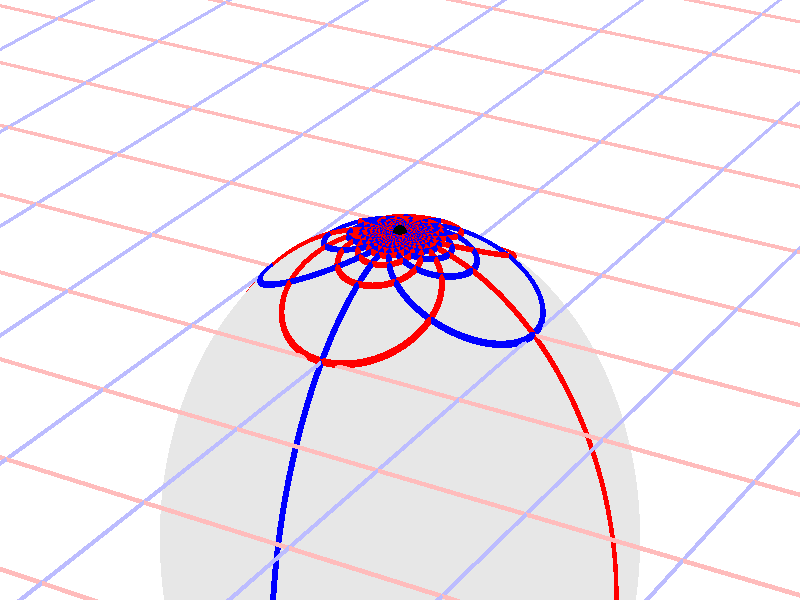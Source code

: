 #version 3.7;
global_settings{assumed_gamma 1.0}
camera{perspective location <16.275953626987476496879026, 9.396926207859083390872001, 6.840402866513374036117057> right <0.133333333333333331482962, -0.230940107675850353485814, -0.000000000000000000000000> up <-0.044429719908903583802662, -0.025651510749425152774217, 0.140953893117886280839102> direction <0.813797681349373802639491, 0.469846310392954158441370, 0.342020143325668712908083> sky <-0.296198132726023855010311, -0.171010071662834328698466, 0.939692620785908427905042> look_at <15.462155945638102139128023, 8.927079897466128954874875, 6.498382723187705600764730>}
light_source{<16.275953626987476496879026, 9.396926207859083390872001, 6.840402866513374036117057> rgb<1.0,1.0,1.0>}
background{rgb<1,1,1>}
union{object{sphere{<0.000000000000000000000000, 0.000000000000000000000000, -1.289165611962141966273521>,1.631547723808814520651822} pigment{rgbft<0.8,0.8,0.8,0.2,0.2>}}object{union{cylinder{<-50.000000000000000000000000, 50.000000000000000000000000, 0.000000000000000000000000>,<-50.000000000000000000000000, -50.000000000000000000000000, 0.000000000000000000000000>,0.010000000000000000208167}cylinder{<-49.000000000000000000000000, 50.000000000000000000000000, 0.000000000000000000000000>,<-49.000000000000000000000000, -50.000000000000000000000000, 0.000000000000000000000000>,0.010000000000000000208167}cylinder{<-48.000000000000000000000000, 50.000000000000000000000000, 0.000000000000000000000000>,<-48.000000000000000000000000, -50.000000000000000000000000, 0.000000000000000000000000>,0.010000000000000000208167}cylinder{<-47.000000000000000000000000, 50.000000000000000000000000, 0.000000000000000000000000>,<-47.000000000000000000000000, -50.000000000000000000000000, 0.000000000000000000000000>,0.010000000000000000208167}cylinder{<-46.000000000000000000000000, 50.000000000000000000000000, 0.000000000000000000000000>,<-46.000000000000000000000000, -50.000000000000000000000000, 0.000000000000000000000000>,0.010000000000000000208167}cylinder{<-45.000000000000000000000000, 50.000000000000000000000000, 0.000000000000000000000000>,<-45.000000000000000000000000, -50.000000000000000000000000, 0.000000000000000000000000>,0.010000000000000000208167}cylinder{<-44.000000000000000000000000, 50.000000000000000000000000, 0.000000000000000000000000>,<-44.000000000000000000000000, -50.000000000000000000000000, 0.000000000000000000000000>,0.010000000000000000208167}cylinder{<-43.000000000000000000000000, 50.000000000000000000000000, 0.000000000000000000000000>,<-43.000000000000000000000000, -50.000000000000000000000000, 0.000000000000000000000000>,0.010000000000000000208167}cylinder{<-42.000000000000000000000000, 50.000000000000000000000000, 0.000000000000000000000000>,<-42.000000000000000000000000, -50.000000000000000000000000, 0.000000000000000000000000>,0.010000000000000000208167}cylinder{<-41.000000000000000000000000, 50.000000000000000000000000, 0.000000000000000000000000>,<-41.000000000000000000000000, -50.000000000000000000000000, 0.000000000000000000000000>,0.010000000000000000208167}cylinder{<-40.000000000000000000000000, 50.000000000000000000000000, 0.000000000000000000000000>,<-40.000000000000000000000000, -50.000000000000000000000000, 0.000000000000000000000000>,0.010000000000000000208167}cylinder{<-39.000000000000000000000000, 50.000000000000000000000000, 0.000000000000000000000000>,<-39.000000000000000000000000, -50.000000000000000000000000, 0.000000000000000000000000>,0.010000000000000000208167}cylinder{<-38.000000000000000000000000, 50.000000000000000000000000, 0.000000000000000000000000>,<-38.000000000000000000000000, -50.000000000000000000000000, 0.000000000000000000000000>,0.010000000000000000208167}cylinder{<-37.000000000000000000000000, 50.000000000000000000000000, 0.000000000000000000000000>,<-37.000000000000000000000000, -50.000000000000000000000000, 0.000000000000000000000000>,0.010000000000000000208167}cylinder{<-36.000000000000000000000000, 50.000000000000000000000000, 0.000000000000000000000000>,<-36.000000000000000000000000, -50.000000000000000000000000, 0.000000000000000000000000>,0.010000000000000000208167}cylinder{<-35.000000000000000000000000, 50.000000000000000000000000, 0.000000000000000000000000>,<-35.000000000000000000000000, -50.000000000000000000000000, 0.000000000000000000000000>,0.010000000000000000208167}cylinder{<-34.000000000000000000000000, 50.000000000000000000000000, 0.000000000000000000000000>,<-34.000000000000000000000000, -50.000000000000000000000000, 0.000000000000000000000000>,0.010000000000000000208167}cylinder{<-33.000000000000000000000000, 50.000000000000000000000000, 0.000000000000000000000000>,<-33.000000000000000000000000, -50.000000000000000000000000, 0.000000000000000000000000>,0.010000000000000000208167}cylinder{<-32.000000000000000000000000, 50.000000000000000000000000, 0.000000000000000000000000>,<-32.000000000000000000000000, -50.000000000000000000000000, 0.000000000000000000000000>,0.010000000000000000208167}cylinder{<-31.000000000000000000000000, 50.000000000000000000000000, 0.000000000000000000000000>,<-31.000000000000000000000000, -50.000000000000000000000000, 0.000000000000000000000000>,0.010000000000000000208167}cylinder{<-30.000000000000000000000000, 50.000000000000000000000000, 0.000000000000000000000000>,<-30.000000000000000000000000, -50.000000000000000000000000, 0.000000000000000000000000>,0.010000000000000000208167}cylinder{<-29.000000000000000000000000, 50.000000000000000000000000, 0.000000000000000000000000>,<-29.000000000000000000000000, -50.000000000000000000000000, 0.000000000000000000000000>,0.010000000000000000208167}cylinder{<-28.000000000000000000000000, 50.000000000000000000000000, 0.000000000000000000000000>,<-28.000000000000000000000000, -50.000000000000000000000000, 0.000000000000000000000000>,0.010000000000000000208167}cylinder{<-27.000000000000000000000000, 50.000000000000000000000000, 0.000000000000000000000000>,<-27.000000000000000000000000, -50.000000000000000000000000, 0.000000000000000000000000>,0.010000000000000000208167}cylinder{<-26.000000000000000000000000, 50.000000000000000000000000, 0.000000000000000000000000>,<-26.000000000000000000000000, -50.000000000000000000000000, 0.000000000000000000000000>,0.010000000000000000208167}cylinder{<-25.000000000000000000000000, 50.000000000000000000000000, 0.000000000000000000000000>,<-25.000000000000000000000000, -50.000000000000000000000000, 0.000000000000000000000000>,0.010000000000000000208167}cylinder{<-24.000000000000000000000000, 50.000000000000000000000000, 0.000000000000000000000000>,<-24.000000000000000000000000, -50.000000000000000000000000, 0.000000000000000000000000>,0.010000000000000000208167}cylinder{<-23.000000000000000000000000, 50.000000000000000000000000, 0.000000000000000000000000>,<-23.000000000000000000000000, -50.000000000000000000000000, 0.000000000000000000000000>,0.010000000000000000208167}cylinder{<-22.000000000000000000000000, 50.000000000000000000000000, 0.000000000000000000000000>,<-22.000000000000000000000000, -50.000000000000000000000000, 0.000000000000000000000000>,0.010000000000000000208167}cylinder{<-21.000000000000000000000000, 50.000000000000000000000000, 0.000000000000000000000000>,<-21.000000000000000000000000, -50.000000000000000000000000, 0.000000000000000000000000>,0.010000000000000000208167}cylinder{<-20.000000000000000000000000, 50.000000000000000000000000, 0.000000000000000000000000>,<-20.000000000000000000000000, -50.000000000000000000000000, 0.000000000000000000000000>,0.010000000000000000208167}cylinder{<-19.000000000000000000000000, 50.000000000000000000000000, 0.000000000000000000000000>,<-19.000000000000000000000000, -50.000000000000000000000000, 0.000000000000000000000000>,0.010000000000000000208167}cylinder{<-18.000000000000000000000000, 50.000000000000000000000000, 0.000000000000000000000000>,<-18.000000000000000000000000, -50.000000000000000000000000, 0.000000000000000000000000>,0.010000000000000000208167}cylinder{<-17.000000000000000000000000, 50.000000000000000000000000, 0.000000000000000000000000>,<-17.000000000000000000000000, -50.000000000000000000000000, 0.000000000000000000000000>,0.010000000000000000208167}cylinder{<-16.000000000000000000000000, 50.000000000000000000000000, 0.000000000000000000000000>,<-16.000000000000000000000000, -50.000000000000000000000000, 0.000000000000000000000000>,0.010000000000000000208167}cylinder{<-15.000000000000000000000000, 50.000000000000000000000000, 0.000000000000000000000000>,<-15.000000000000000000000000, -50.000000000000000000000000, 0.000000000000000000000000>,0.010000000000000000208167}cylinder{<-14.000000000000000000000000, 50.000000000000000000000000, 0.000000000000000000000000>,<-14.000000000000000000000000, -50.000000000000000000000000, 0.000000000000000000000000>,0.010000000000000000208167}cylinder{<-13.000000000000000000000000, 50.000000000000000000000000, 0.000000000000000000000000>,<-13.000000000000000000000000, -50.000000000000000000000000, 0.000000000000000000000000>,0.010000000000000000208167}cylinder{<-12.000000000000000000000000, 50.000000000000000000000000, 0.000000000000000000000000>,<-12.000000000000000000000000, -50.000000000000000000000000, 0.000000000000000000000000>,0.010000000000000000208167}cylinder{<-11.000000000000000000000000, 50.000000000000000000000000, 0.000000000000000000000000>,<-11.000000000000000000000000, -50.000000000000000000000000, 0.000000000000000000000000>,0.010000000000000000208167}cylinder{<-10.000000000000000000000000, 50.000000000000000000000000, 0.000000000000000000000000>,<-10.000000000000000000000000, -50.000000000000000000000000, 0.000000000000000000000000>,0.010000000000000000208167}cylinder{<-9.000000000000000000000000, 50.000000000000000000000000, 0.000000000000000000000000>,<-9.000000000000000000000000, -50.000000000000000000000000, 0.000000000000000000000000>,0.010000000000000000208167}cylinder{<-8.000000000000000000000000, 50.000000000000000000000000, 0.000000000000000000000000>,<-8.000000000000000000000000, -50.000000000000000000000000, 0.000000000000000000000000>,0.010000000000000000208167}cylinder{<-7.000000000000000000000000, 50.000000000000000000000000, 0.000000000000000000000000>,<-7.000000000000000000000000, -50.000000000000000000000000, 0.000000000000000000000000>,0.010000000000000000208167}cylinder{<-6.000000000000000000000000, 50.000000000000000000000000, 0.000000000000000000000000>,<-6.000000000000000000000000, -50.000000000000000000000000, 0.000000000000000000000000>,0.010000000000000000208167}cylinder{<-5.000000000000000000000000, 50.000000000000000000000000, 0.000000000000000000000000>,<-5.000000000000000000000000, -50.000000000000000000000000, 0.000000000000000000000000>,0.010000000000000000208167}cylinder{<-4.000000000000000000000000, 50.000000000000000000000000, 0.000000000000000000000000>,<-4.000000000000000000000000, -50.000000000000000000000000, 0.000000000000000000000000>,0.010000000000000000208167}cylinder{<-3.000000000000000000000000, 50.000000000000000000000000, 0.000000000000000000000000>,<-3.000000000000000000000000, -50.000000000000000000000000, 0.000000000000000000000000>,0.010000000000000000208167}cylinder{<-2.000000000000000000000000, 50.000000000000000000000000, 0.000000000000000000000000>,<-2.000000000000000000000000, -50.000000000000000000000000, 0.000000000000000000000000>,0.010000000000000000208167}cylinder{<-1.000000000000000000000000, 50.000000000000000000000000, 0.000000000000000000000000>,<-1.000000000000000000000000, -50.000000000000000000000000, 0.000000000000000000000000>,0.010000000000000000208167}cylinder{<0.000000000000000000000000, 50.000000000000000000000000, 0.000000000000000000000000>,<0.000000000000000000000000, -50.000000000000000000000000, 0.000000000000000000000000>,0.010000000000000000208167}cylinder{<1.000000000000000000000000, 50.000000000000000000000000, 0.000000000000000000000000>,<1.000000000000000000000000, -50.000000000000000000000000, 0.000000000000000000000000>,0.010000000000000000208167}cylinder{<2.000000000000000000000000, 50.000000000000000000000000, 0.000000000000000000000000>,<2.000000000000000000000000, -50.000000000000000000000000, 0.000000000000000000000000>,0.010000000000000000208167}cylinder{<3.000000000000000000000000, 50.000000000000000000000000, 0.000000000000000000000000>,<3.000000000000000000000000, -50.000000000000000000000000, 0.000000000000000000000000>,0.010000000000000000208167}cylinder{<4.000000000000000000000000, 50.000000000000000000000000, 0.000000000000000000000000>,<4.000000000000000000000000, -50.000000000000000000000000, 0.000000000000000000000000>,0.010000000000000000208167}cylinder{<5.000000000000000000000000, 50.000000000000000000000000, 0.000000000000000000000000>,<5.000000000000000000000000, -50.000000000000000000000000, 0.000000000000000000000000>,0.010000000000000000208167}cylinder{<6.000000000000000000000000, 50.000000000000000000000000, 0.000000000000000000000000>,<6.000000000000000000000000, -50.000000000000000000000000, 0.000000000000000000000000>,0.010000000000000000208167}cylinder{<7.000000000000000000000000, 50.000000000000000000000000, 0.000000000000000000000000>,<7.000000000000000000000000, -50.000000000000000000000000, 0.000000000000000000000000>,0.010000000000000000208167}cylinder{<8.000000000000000000000000, 50.000000000000000000000000, 0.000000000000000000000000>,<8.000000000000000000000000, -50.000000000000000000000000, 0.000000000000000000000000>,0.010000000000000000208167}cylinder{<9.000000000000000000000000, 50.000000000000000000000000, 0.000000000000000000000000>,<9.000000000000000000000000, -50.000000000000000000000000, 0.000000000000000000000000>,0.010000000000000000208167}cylinder{<10.000000000000000000000000, 50.000000000000000000000000, 0.000000000000000000000000>,<10.000000000000000000000000, -50.000000000000000000000000, 0.000000000000000000000000>,0.010000000000000000208167}cylinder{<11.000000000000000000000000, 50.000000000000000000000000, 0.000000000000000000000000>,<11.000000000000000000000000, -50.000000000000000000000000, 0.000000000000000000000000>,0.010000000000000000208167}cylinder{<12.000000000000000000000000, 50.000000000000000000000000, 0.000000000000000000000000>,<12.000000000000000000000000, -50.000000000000000000000000, 0.000000000000000000000000>,0.010000000000000000208167}cylinder{<13.000000000000000000000000, 50.000000000000000000000000, 0.000000000000000000000000>,<13.000000000000000000000000, -50.000000000000000000000000, 0.000000000000000000000000>,0.010000000000000000208167}cylinder{<14.000000000000000000000000, 50.000000000000000000000000, 0.000000000000000000000000>,<14.000000000000000000000000, -50.000000000000000000000000, 0.000000000000000000000000>,0.010000000000000000208167}cylinder{<15.000000000000000000000000, 50.000000000000000000000000, 0.000000000000000000000000>,<15.000000000000000000000000, -50.000000000000000000000000, 0.000000000000000000000000>,0.010000000000000000208167}cylinder{<16.000000000000000000000000, 50.000000000000000000000000, 0.000000000000000000000000>,<16.000000000000000000000000, -50.000000000000000000000000, 0.000000000000000000000000>,0.010000000000000000208167}cylinder{<17.000000000000000000000000, 50.000000000000000000000000, 0.000000000000000000000000>,<17.000000000000000000000000, -50.000000000000000000000000, 0.000000000000000000000000>,0.010000000000000000208167}cylinder{<18.000000000000000000000000, 50.000000000000000000000000, 0.000000000000000000000000>,<18.000000000000000000000000, -50.000000000000000000000000, 0.000000000000000000000000>,0.010000000000000000208167}cylinder{<19.000000000000000000000000, 50.000000000000000000000000, 0.000000000000000000000000>,<19.000000000000000000000000, -50.000000000000000000000000, 0.000000000000000000000000>,0.010000000000000000208167}cylinder{<20.000000000000000000000000, 50.000000000000000000000000, 0.000000000000000000000000>,<20.000000000000000000000000, -50.000000000000000000000000, 0.000000000000000000000000>,0.010000000000000000208167}cylinder{<21.000000000000000000000000, 50.000000000000000000000000, 0.000000000000000000000000>,<21.000000000000000000000000, -50.000000000000000000000000, 0.000000000000000000000000>,0.010000000000000000208167}cylinder{<22.000000000000000000000000, 50.000000000000000000000000, 0.000000000000000000000000>,<22.000000000000000000000000, -50.000000000000000000000000, 0.000000000000000000000000>,0.010000000000000000208167}cylinder{<23.000000000000000000000000, 50.000000000000000000000000, 0.000000000000000000000000>,<23.000000000000000000000000, -50.000000000000000000000000, 0.000000000000000000000000>,0.010000000000000000208167}cylinder{<24.000000000000000000000000, 50.000000000000000000000000, 0.000000000000000000000000>,<24.000000000000000000000000, -50.000000000000000000000000, 0.000000000000000000000000>,0.010000000000000000208167}cylinder{<25.000000000000000000000000, 50.000000000000000000000000, 0.000000000000000000000000>,<25.000000000000000000000000, -50.000000000000000000000000, 0.000000000000000000000000>,0.010000000000000000208167}cylinder{<26.000000000000000000000000, 50.000000000000000000000000, 0.000000000000000000000000>,<26.000000000000000000000000, -50.000000000000000000000000, 0.000000000000000000000000>,0.010000000000000000208167}cylinder{<27.000000000000000000000000, 50.000000000000000000000000, 0.000000000000000000000000>,<27.000000000000000000000000, -50.000000000000000000000000, 0.000000000000000000000000>,0.010000000000000000208167}cylinder{<28.000000000000000000000000, 50.000000000000000000000000, 0.000000000000000000000000>,<28.000000000000000000000000, -50.000000000000000000000000, 0.000000000000000000000000>,0.010000000000000000208167}cylinder{<29.000000000000000000000000, 50.000000000000000000000000, 0.000000000000000000000000>,<29.000000000000000000000000, -50.000000000000000000000000, 0.000000000000000000000000>,0.010000000000000000208167}cylinder{<30.000000000000000000000000, 50.000000000000000000000000, 0.000000000000000000000000>,<30.000000000000000000000000, -50.000000000000000000000000, 0.000000000000000000000000>,0.010000000000000000208167}cylinder{<31.000000000000000000000000, 50.000000000000000000000000, 0.000000000000000000000000>,<31.000000000000000000000000, -50.000000000000000000000000, 0.000000000000000000000000>,0.010000000000000000208167}cylinder{<32.000000000000000000000000, 50.000000000000000000000000, 0.000000000000000000000000>,<32.000000000000000000000000, -50.000000000000000000000000, 0.000000000000000000000000>,0.010000000000000000208167}cylinder{<33.000000000000000000000000, 50.000000000000000000000000, 0.000000000000000000000000>,<33.000000000000000000000000, -50.000000000000000000000000, 0.000000000000000000000000>,0.010000000000000000208167}cylinder{<34.000000000000000000000000, 50.000000000000000000000000, 0.000000000000000000000000>,<34.000000000000000000000000, -50.000000000000000000000000, 0.000000000000000000000000>,0.010000000000000000208167}cylinder{<35.000000000000000000000000, 50.000000000000000000000000, 0.000000000000000000000000>,<35.000000000000000000000000, -50.000000000000000000000000, 0.000000000000000000000000>,0.010000000000000000208167}cylinder{<36.000000000000000000000000, 50.000000000000000000000000, 0.000000000000000000000000>,<36.000000000000000000000000, -50.000000000000000000000000, 0.000000000000000000000000>,0.010000000000000000208167}cylinder{<37.000000000000000000000000, 50.000000000000000000000000, 0.000000000000000000000000>,<37.000000000000000000000000, -50.000000000000000000000000, 0.000000000000000000000000>,0.010000000000000000208167}cylinder{<38.000000000000000000000000, 50.000000000000000000000000, 0.000000000000000000000000>,<38.000000000000000000000000, -50.000000000000000000000000, 0.000000000000000000000000>,0.010000000000000000208167}cylinder{<39.000000000000000000000000, 50.000000000000000000000000, 0.000000000000000000000000>,<39.000000000000000000000000, -50.000000000000000000000000, 0.000000000000000000000000>,0.010000000000000000208167}cylinder{<40.000000000000000000000000, 50.000000000000000000000000, 0.000000000000000000000000>,<40.000000000000000000000000, -50.000000000000000000000000, 0.000000000000000000000000>,0.010000000000000000208167}cylinder{<41.000000000000000000000000, 50.000000000000000000000000, 0.000000000000000000000000>,<41.000000000000000000000000, -50.000000000000000000000000, 0.000000000000000000000000>,0.010000000000000000208167}cylinder{<42.000000000000000000000000, 50.000000000000000000000000, 0.000000000000000000000000>,<42.000000000000000000000000, -50.000000000000000000000000, 0.000000000000000000000000>,0.010000000000000000208167}cylinder{<43.000000000000000000000000, 50.000000000000000000000000, 0.000000000000000000000000>,<43.000000000000000000000000, -50.000000000000000000000000, 0.000000000000000000000000>,0.010000000000000000208167}cylinder{<44.000000000000000000000000, 50.000000000000000000000000, 0.000000000000000000000000>,<44.000000000000000000000000, -50.000000000000000000000000, 0.000000000000000000000000>,0.010000000000000000208167}cylinder{<45.000000000000000000000000, 50.000000000000000000000000, 0.000000000000000000000000>,<45.000000000000000000000000, -50.000000000000000000000000, 0.000000000000000000000000>,0.010000000000000000208167}cylinder{<46.000000000000000000000000, 50.000000000000000000000000, 0.000000000000000000000000>,<46.000000000000000000000000, -50.000000000000000000000000, 0.000000000000000000000000>,0.010000000000000000208167}cylinder{<47.000000000000000000000000, 50.000000000000000000000000, 0.000000000000000000000000>,<47.000000000000000000000000, -50.000000000000000000000000, 0.000000000000000000000000>,0.010000000000000000208167}cylinder{<48.000000000000000000000000, 50.000000000000000000000000, 0.000000000000000000000000>,<48.000000000000000000000000, -50.000000000000000000000000, 0.000000000000000000000000>,0.010000000000000000208167}cylinder{<49.000000000000000000000000, 50.000000000000000000000000, 0.000000000000000000000000>,<49.000000000000000000000000, -50.000000000000000000000000, 0.000000000000000000000000>,0.010000000000000000208167}cylinder{<50.000000000000000000000000, 50.000000000000000000000000, 0.000000000000000000000000>,<50.000000000000000000000000, -50.000000000000000000000000, 0.000000000000000000000000>,0.010000000000000000208167}} pigment{rgb<1.0,0.5,0.5>}}object{union{cylinder{<50.000000000000000000000000, -50.000000000000000000000000, 0.000000000000000000000000>,<-50.000000000000000000000000, -50.000000000000000000000000, 0.000000000000000000000000>,0.010000000000000000208167}cylinder{<50.000000000000000000000000, -49.000000000000000000000000, 0.000000000000000000000000>,<-50.000000000000000000000000, -49.000000000000000000000000, 0.000000000000000000000000>,0.010000000000000000208167}cylinder{<50.000000000000000000000000, -48.000000000000000000000000, 0.000000000000000000000000>,<-50.000000000000000000000000, -48.000000000000000000000000, 0.000000000000000000000000>,0.010000000000000000208167}cylinder{<50.000000000000000000000000, -47.000000000000000000000000, 0.000000000000000000000000>,<-50.000000000000000000000000, -47.000000000000000000000000, 0.000000000000000000000000>,0.010000000000000000208167}cylinder{<50.000000000000000000000000, -46.000000000000000000000000, 0.000000000000000000000000>,<-50.000000000000000000000000, -46.000000000000000000000000, 0.000000000000000000000000>,0.010000000000000000208167}cylinder{<50.000000000000000000000000, -45.000000000000000000000000, 0.000000000000000000000000>,<-50.000000000000000000000000, -45.000000000000000000000000, 0.000000000000000000000000>,0.010000000000000000208167}cylinder{<50.000000000000000000000000, -44.000000000000000000000000, 0.000000000000000000000000>,<-50.000000000000000000000000, -44.000000000000000000000000, 0.000000000000000000000000>,0.010000000000000000208167}cylinder{<50.000000000000000000000000, -43.000000000000000000000000, 0.000000000000000000000000>,<-50.000000000000000000000000, -43.000000000000000000000000, 0.000000000000000000000000>,0.010000000000000000208167}cylinder{<50.000000000000000000000000, -42.000000000000000000000000, 0.000000000000000000000000>,<-50.000000000000000000000000, -42.000000000000000000000000, 0.000000000000000000000000>,0.010000000000000000208167}cylinder{<50.000000000000000000000000, -41.000000000000000000000000, 0.000000000000000000000000>,<-50.000000000000000000000000, -41.000000000000000000000000, 0.000000000000000000000000>,0.010000000000000000208167}cylinder{<50.000000000000000000000000, -40.000000000000000000000000, 0.000000000000000000000000>,<-50.000000000000000000000000, -40.000000000000000000000000, 0.000000000000000000000000>,0.010000000000000000208167}cylinder{<50.000000000000000000000000, -39.000000000000000000000000, 0.000000000000000000000000>,<-50.000000000000000000000000, -39.000000000000000000000000, 0.000000000000000000000000>,0.010000000000000000208167}cylinder{<50.000000000000000000000000, -38.000000000000000000000000, 0.000000000000000000000000>,<-50.000000000000000000000000, -38.000000000000000000000000, 0.000000000000000000000000>,0.010000000000000000208167}cylinder{<50.000000000000000000000000, -37.000000000000000000000000, 0.000000000000000000000000>,<-50.000000000000000000000000, -37.000000000000000000000000, 0.000000000000000000000000>,0.010000000000000000208167}cylinder{<50.000000000000000000000000, -36.000000000000000000000000, 0.000000000000000000000000>,<-50.000000000000000000000000, -36.000000000000000000000000, 0.000000000000000000000000>,0.010000000000000000208167}cylinder{<50.000000000000000000000000, -35.000000000000000000000000, 0.000000000000000000000000>,<-50.000000000000000000000000, -35.000000000000000000000000, 0.000000000000000000000000>,0.010000000000000000208167}cylinder{<50.000000000000000000000000, -34.000000000000000000000000, 0.000000000000000000000000>,<-50.000000000000000000000000, -34.000000000000000000000000, 0.000000000000000000000000>,0.010000000000000000208167}cylinder{<50.000000000000000000000000, -33.000000000000000000000000, 0.000000000000000000000000>,<-50.000000000000000000000000, -33.000000000000000000000000, 0.000000000000000000000000>,0.010000000000000000208167}cylinder{<50.000000000000000000000000, -32.000000000000000000000000, 0.000000000000000000000000>,<-50.000000000000000000000000, -32.000000000000000000000000, 0.000000000000000000000000>,0.010000000000000000208167}cylinder{<50.000000000000000000000000, -31.000000000000000000000000, 0.000000000000000000000000>,<-50.000000000000000000000000, -31.000000000000000000000000, 0.000000000000000000000000>,0.010000000000000000208167}cylinder{<50.000000000000000000000000, -30.000000000000000000000000, 0.000000000000000000000000>,<-50.000000000000000000000000, -30.000000000000000000000000, 0.000000000000000000000000>,0.010000000000000000208167}cylinder{<50.000000000000000000000000, -29.000000000000000000000000, 0.000000000000000000000000>,<-50.000000000000000000000000, -29.000000000000000000000000, 0.000000000000000000000000>,0.010000000000000000208167}cylinder{<50.000000000000000000000000, -28.000000000000000000000000, 0.000000000000000000000000>,<-50.000000000000000000000000, -28.000000000000000000000000, 0.000000000000000000000000>,0.010000000000000000208167}cylinder{<50.000000000000000000000000, -27.000000000000000000000000, 0.000000000000000000000000>,<-50.000000000000000000000000, -27.000000000000000000000000, 0.000000000000000000000000>,0.010000000000000000208167}cylinder{<50.000000000000000000000000, -26.000000000000000000000000, 0.000000000000000000000000>,<-50.000000000000000000000000, -26.000000000000000000000000, 0.000000000000000000000000>,0.010000000000000000208167}cylinder{<50.000000000000000000000000, -25.000000000000000000000000, 0.000000000000000000000000>,<-50.000000000000000000000000, -25.000000000000000000000000, 0.000000000000000000000000>,0.010000000000000000208167}cylinder{<50.000000000000000000000000, -24.000000000000000000000000, 0.000000000000000000000000>,<-50.000000000000000000000000, -24.000000000000000000000000, 0.000000000000000000000000>,0.010000000000000000208167}cylinder{<50.000000000000000000000000, -23.000000000000000000000000, 0.000000000000000000000000>,<-50.000000000000000000000000, -23.000000000000000000000000, 0.000000000000000000000000>,0.010000000000000000208167}cylinder{<50.000000000000000000000000, -22.000000000000000000000000, 0.000000000000000000000000>,<-50.000000000000000000000000, -22.000000000000000000000000, 0.000000000000000000000000>,0.010000000000000000208167}cylinder{<50.000000000000000000000000, -21.000000000000000000000000, 0.000000000000000000000000>,<-50.000000000000000000000000, -21.000000000000000000000000, 0.000000000000000000000000>,0.010000000000000000208167}cylinder{<50.000000000000000000000000, -20.000000000000000000000000, 0.000000000000000000000000>,<-50.000000000000000000000000, -20.000000000000000000000000, 0.000000000000000000000000>,0.010000000000000000208167}cylinder{<50.000000000000000000000000, -19.000000000000000000000000, 0.000000000000000000000000>,<-50.000000000000000000000000, -19.000000000000000000000000, 0.000000000000000000000000>,0.010000000000000000208167}cylinder{<50.000000000000000000000000, -18.000000000000000000000000, 0.000000000000000000000000>,<-50.000000000000000000000000, -18.000000000000000000000000, 0.000000000000000000000000>,0.010000000000000000208167}cylinder{<50.000000000000000000000000, -17.000000000000000000000000, 0.000000000000000000000000>,<-50.000000000000000000000000, -17.000000000000000000000000, 0.000000000000000000000000>,0.010000000000000000208167}cylinder{<50.000000000000000000000000, -16.000000000000000000000000, 0.000000000000000000000000>,<-50.000000000000000000000000, -16.000000000000000000000000, 0.000000000000000000000000>,0.010000000000000000208167}cylinder{<50.000000000000000000000000, -15.000000000000000000000000, 0.000000000000000000000000>,<-50.000000000000000000000000, -15.000000000000000000000000, 0.000000000000000000000000>,0.010000000000000000208167}cylinder{<50.000000000000000000000000, -14.000000000000000000000000, 0.000000000000000000000000>,<-50.000000000000000000000000, -14.000000000000000000000000, 0.000000000000000000000000>,0.010000000000000000208167}cylinder{<50.000000000000000000000000, -13.000000000000000000000000, 0.000000000000000000000000>,<-50.000000000000000000000000, -13.000000000000000000000000, 0.000000000000000000000000>,0.010000000000000000208167}cylinder{<50.000000000000000000000000, -12.000000000000000000000000, 0.000000000000000000000000>,<-50.000000000000000000000000, -12.000000000000000000000000, 0.000000000000000000000000>,0.010000000000000000208167}cylinder{<50.000000000000000000000000, -11.000000000000000000000000, 0.000000000000000000000000>,<-50.000000000000000000000000, -11.000000000000000000000000, 0.000000000000000000000000>,0.010000000000000000208167}cylinder{<50.000000000000000000000000, -10.000000000000000000000000, 0.000000000000000000000000>,<-50.000000000000000000000000, -10.000000000000000000000000, 0.000000000000000000000000>,0.010000000000000000208167}cylinder{<50.000000000000000000000000, -9.000000000000000000000000, 0.000000000000000000000000>,<-50.000000000000000000000000, -9.000000000000000000000000, 0.000000000000000000000000>,0.010000000000000000208167}cylinder{<50.000000000000000000000000, -8.000000000000000000000000, 0.000000000000000000000000>,<-50.000000000000000000000000, -8.000000000000000000000000, 0.000000000000000000000000>,0.010000000000000000208167}cylinder{<50.000000000000000000000000, -7.000000000000000000000000, 0.000000000000000000000000>,<-50.000000000000000000000000, -7.000000000000000000000000, 0.000000000000000000000000>,0.010000000000000000208167}cylinder{<50.000000000000000000000000, -6.000000000000000000000000, 0.000000000000000000000000>,<-50.000000000000000000000000, -6.000000000000000000000000, 0.000000000000000000000000>,0.010000000000000000208167}cylinder{<50.000000000000000000000000, -5.000000000000000000000000, 0.000000000000000000000000>,<-50.000000000000000000000000, -5.000000000000000000000000, 0.000000000000000000000000>,0.010000000000000000208167}cylinder{<50.000000000000000000000000, -4.000000000000000000000000, 0.000000000000000000000000>,<-50.000000000000000000000000, -4.000000000000000000000000, 0.000000000000000000000000>,0.010000000000000000208167}cylinder{<50.000000000000000000000000, -3.000000000000000000000000, 0.000000000000000000000000>,<-50.000000000000000000000000, -3.000000000000000000000000, 0.000000000000000000000000>,0.010000000000000000208167}cylinder{<50.000000000000000000000000, -2.000000000000000000000000, 0.000000000000000000000000>,<-50.000000000000000000000000, -2.000000000000000000000000, 0.000000000000000000000000>,0.010000000000000000208167}cylinder{<50.000000000000000000000000, -1.000000000000000000000000, 0.000000000000000000000000>,<-50.000000000000000000000000, -1.000000000000000000000000, 0.000000000000000000000000>,0.010000000000000000208167}cylinder{<50.000000000000000000000000, 0.000000000000000000000000, 0.000000000000000000000000>,<-50.000000000000000000000000, 0.000000000000000000000000, 0.000000000000000000000000>,0.010000000000000000208167}cylinder{<50.000000000000000000000000, 1.000000000000000000000000, 0.000000000000000000000000>,<-50.000000000000000000000000, 1.000000000000000000000000, 0.000000000000000000000000>,0.010000000000000000208167}cylinder{<50.000000000000000000000000, 2.000000000000000000000000, 0.000000000000000000000000>,<-50.000000000000000000000000, 2.000000000000000000000000, 0.000000000000000000000000>,0.010000000000000000208167}cylinder{<50.000000000000000000000000, 3.000000000000000000000000, 0.000000000000000000000000>,<-50.000000000000000000000000, 3.000000000000000000000000, 0.000000000000000000000000>,0.010000000000000000208167}cylinder{<50.000000000000000000000000, 4.000000000000000000000000, 0.000000000000000000000000>,<-50.000000000000000000000000, 4.000000000000000000000000, 0.000000000000000000000000>,0.010000000000000000208167}cylinder{<50.000000000000000000000000, 5.000000000000000000000000, 0.000000000000000000000000>,<-50.000000000000000000000000, 5.000000000000000000000000, 0.000000000000000000000000>,0.010000000000000000208167}cylinder{<50.000000000000000000000000, 6.000000000000000000000000, 0.000000000000000000000000>,<-50.000000000000000000000000, 6.000000000000000000000000, 0.000000000000000000000000>,0.010000000000000000208167}cylinder{<50.000000000000000000000000, 7.000000000000000000000000, 0.000000000000000000000000>,<-50.000000000000000000000000, 7.000000000000000000000000, 0.000000000000000000000000>,0.010000000000000000208167}cylinder{<50.000000000000000000000000, 8.000000000000000000000000, 0.000000000000000000000000>,<-50.000000000000000000000000, 8.000000000000000000000000, 0.000000000000000000000000>,0.010000000000000000208167}cylinder{<50.000000000000000000000000, 9.000000000000000000000000, 0.000000000000000000000000>,<-50.000000000000000000000000, 9.000000000000000000000000, 0.000000000000000000000000>,0.010000000000000000208167}cylinder{<50.000000000000000000000000, 10.000000000000000000000000, 0.000000000000000000000000>,<-50.000000000000000000000000, 10.000000000000000000000000, 0.000000000000000000000000>,0.010000000000000000208167}cylinder{<50.000000000000000000000000, 11.000000000000000000000000, 0.000000000000000000000000>,<-50.000000000000000000000000, 11.000000000000000000000000, 0.000000000000000000000000>,0.010000000000000000208167}cylinder{<50.000000000000000000000000, 12.000000000000000000000000, 0.000000000000000000000000>,<-50.000000000000000000000000, 12.000000000000000000000000, 0.000000000000000000000000>,0.010000000000000000208167}cylinder{<50.000000000000000000000000, 13.000000000000000000000000, 0.000000000000000000000000>,<-50.000000000000000000000000, 13.000000000000000000000000, 0.000000000000000000000000>,0.010000000000000000208167}cylinder{<50.000000000000000000000000, 14.000000000000000000000000, 0.000000000000000000000000>,<-50.000000000000000000000000, 14.000000000000000000000000, 0.000000000000000000000000>,0.010000000000000000208167}cylinder{<50.000000000000000000000000, 15.000000000000000000000000, 0.000000000000000000000000>,<-50.000000000000000000000000, 15.000000000000000000000000, 0.000000000000000000000000>,0.010000000000000000208167}cylinder{<50.000000000000000000000000, 16.000000000000000000000000, 0.000000000000000000000000>,<-50.000000000000000000000000, 16.000000000000000000000000, 0.000000000000000000000000>,0.010000000000000000208167}cylinder{<50.000000000000000000000000, 17.000000000000000000000000, 0.000000000000000000000000>,<-50.000000000000000000000000, 17.000000000000000000000000, 0.000000000000000000000000>,0.010000000000000000208167}cylinder{<50.000000000000000000000000, 18.000000000000000000000000, 0.000000000000000000000000>,<-50.000000000000000000000000, 18.000000000000000000000000, 0.000000000000000000000000>,0.010000000000000000208167}cylinder{<50.000000000000000000000000, 19.000000000000000000000000, 0.000000000000000000000000>,<-50.000000000000000000000000, 19.000000000000000000000000, 0.000000000000000000000000>,0.010000000000000000208167}cylinder{<50.000000000000000000000000, 20.000000000000000000000000, 0.000000000000000000000000>,<-50.000000000000000000000000, 20.000000000000000000000000, 0.000000000000000000000000>,0.010000000000000000208167}cylinder{<50.000000000000000000000000, 21.000000000000000000000000, 0.000000000000000000000000>,<-50.000000000000000000000000, 21.000000000000000000000000, 0.000000000000000000000000>,0.010000000000000000208167}cylinder{<50.000000000000000000000000, 22.000000000000000000000000, 0.000000000000000000000000>,<-50.000000000000000000000000, 22.000000000000000000000000, 0.000000000000000000000000>,0.010000000000000000208167}cylinder{<50.000000000000000000000000, 23.000000000000000000000000, 0.000000000000000000000000>,<-50.000000000000000000000000, 23.000000000000000000000000, 0.000000000000000000000000>,0.010000000000000000208167}cylinder{<50.000000000000000000000000, 24.000000000000000000000000, 0.000000000000000000000000>,<-50.000000000000000000000000, 24.000000000000000000000000, 0.000000000000000000000000>,0.010000000000000000208167}cylinder{<50.000000000000000000000000, 25.000000000000000000000000, 0.000000000000000000000000>,<-50.000000000000000000000000, 25.000000000000000000000000, 0.000000000000000000000000>,0.010000000000000000208167}cylinder{<50.000000000000000000000000, 26.000000000000000000000000, 0.000000000000000000000000>,<-50.000000000000000000000000, 26.000000000000000000000000, 0.000000000000000000000000>,0.010000000000000000208167}cylinder{<50.000000000000000000000000, 27.000000000000000000000000, 0.000000000000000000000000>,<-50.000000000000000000000000, 27.000000000000000000000000, 0.000000000000000000000000>,0.010000000000000000208167}cylinder{<50.000000000000000000000000, 28.000000000000000000000000, 0.000000000000000000000000>,<-50.000000000000000000000000, 28.000000000000000000000000, 0.000000000000000000000000>,0.010000000000000000208167}cylinder{<50.000000000000000000000000, 29.000000000000000000000000, 0.000000000000000000000000>,<-50.000000000000000000000000, 29.000000000000000000000000, 0.000000000000000000000000>,0.010000000000000000208167}cylinder{<50.000000000000000000000000, 30.000000000000000000000000, 0.000000000000000000000000>,<-50.000000000000000000000000, 30.000000000000000000000000, 0.000000000000000000000000>,0.010000000000000000208167}cylinder{<50.000000000000000000000000, 31.000000000000000000000000, 0.000000000000000000000000>,<-50.000000000000000000000000, 31.000000000000000000000000, 0.000000000000000000000000>,0.010000000000000000208167}cylinder{<50.000000000000000000000000, 32.000000000000000000000000, 0.000000000000000000000000>,<-50.000000000000000000000000, 32.000000000000000000000000, 0.000000000000000000000000>,0.010000000000000000208167}cylinder{<50.000000000000000000000000, 33.000000000000000000000000, 0.000000000000000000000000>,<-50.000000000000000000000000, 33.000000000000000000000000, 0.000000000000000000000000>,0.010000000000000000208167}cylinder{<50.000000000000000000000000, 34.000000000000000000000000, 0.000000000000000000000000>,<-50.000000000000000000000000, 34.000000000000000000000000, 0.000000000000000000000000>,0.010000000000000000208167}cylinder{<50.000000000000000000000000, 35.000000000000000000000000, 0.000000000000000000000000>,<-50.000000000000000000000000, 35.000000000000000000000000, 0.000000000000000000000000>,0.010000000000000000208167}cylinder{<50.000000000000000000000000, 36.000000000000000000000000, 0.000000000000000000000000>,<-50.000000000000000000000000, 36.000000000000000000000000, 0.000000000000000000000000>,0.010000000000000000208167}cylinder{<50.000000000000000000000000, 37.000000000000000000000000, 0.000000000000000000000000>,<-50.000000000000000000000000, 37.000000000000000000000000, 0.000000000000000000000000>,0.010000000000000000208167}cylinder{<50.000000000000000000000000, 38.000000000000000000000000, 0.000000000000000000000000>,<-50.000000000000000000000000, 38.000000000000000000000000, 0.000000000000000000000000>,0.010000000000000000208167}cylinder{<50.000000000000000000000000, 39.000000000000000000000000, 0.000000000000000000000000>,<-50.000000000000000000000000, 39.000000000000000000000000, 0.000000000000000000000000>,0.010000000000000000208167}cylinder{<50.000000000000000000000000, 40.000000000000000000000000, 0.000000000000000000000000>,<-50.000000000000000000000000, 40.000000000000000000000000, 0.000000000000000000000000>,0.010000000000000000208167}cylinder{<50.000000000000000000000000, 41.000000000000000000000000, 0.000000000000000000000000>,<-50.000000000000000000000000, 41.000000000000000000000000, 0.000000000000000000000000>,0.010000000000000000208167}cylinder{<50.000000000000000000000000, 42.000000000000000000000000, 0.000000000000000000000000>,<-50.000000000000000000000000, 42.000000000000000000000000, 0.000000000000000000000000>,0.010000000000000000208167}cylinder{<50.000000000000000000000000, 43.000000000000000000000000, 0.000000000000000000000000>,<-50.000000000000000000000000, 43.000000000000000000000000, 0.000000000000000000000000>,0.010000000000000000208167}cylinder{<50.000000000000000000000000, 44.000000000000000000000000, 0.000000000000000000000000>,<-50.000000000000000000000000, 44.000000000000000000000000, 0.000000000000000000000000>,0.010000000000000000208167}cylinder{<50.000000000000000000000000, 45.000000000000000000000000, 0.000000000000000000000000>,<-50.000000000000000000000000, 45.000000000000000000000000, 0.000000000000000000000000>,0.010000000000000000208167}cylinder{<50.000000000000000000000000, 46.000000000000000000000000, 0.000000000000000000000000>,<-50.000000000000000000000000, 46.000000000000000000000000, 0.000000000000000000000000>,0.010000000000000000208167}cylinder{<50.000000000000000000000000, 47.000000000000000000000000, 0.000000000000000000000000>,<-50.000000000000000000000000, 47.000000000000000000000000, 0.000000000000000000000000>,0.010000000000000000208167}cylinder{<50.000000000000000000000000, 48.000000000000000000000000, 0.000000000000000000000000>,<-50.000000000000000000000000, 48.000000000000000000000000, 0.000000000000000000000000>,0.010000000000000000208167}cylinder{<50.000000000000000000000000, 49.000000000000000000000000, 0.000000000000000000000000>,<-50.000000000000000000000000, 49.000000000000000000000000, 0.000000000000000000000000>,0.010000000000000000208167}cylinder{<50.000000000000000000000000, 50.000000000000000000000000, 0.000000000000000000000000>,<-50.000000000000000000000000, 50.000000000000000000000000, 0.000000000000000000000000>,0.010000000000000000208167}} pigment{rgb<0.5,0.5,1.0>}}sphere{<0.000000000000000000000000, 0.000000000000000000000000, 0.342382111846672554378301>,0.050000000000000002775558}object{union{object{torus{0.011171993179688973624186,0.020000000000000000416334} matrix <0.999976555722366100553700, -0.000000000000000000000000, 0.006847481700150486079448, 0.006847481700150486079448, 0.000000000000000000000000, -0.999976555722366100553700, 0.000000000000000000000000, 1.000000000000000000000000, 0.000000000000000000000000, -0.011171731260352313341855, 0.000000000000000000000000, 0.342305611827842859451465>}object{torus{0.011399982020556006026557,0.020000000000000000416334} matrix <0.999975589083985982874481, -0.000000000000000000000000, 0.006987219485275238638200, 0.006987219485275238638200, 0.000000000000000000000000, -0.999975589083985982874481, 0.000000000000000000000000, 1.000000000000000000000000, 0.000000000000000000000000, -0.011399703736556941052749, 0.000000000000000000000000, 0.342302457670477122686492>}object{torus{0.011637469686119072259656,0.020000000000000000416334} matrix <0.999974561406814288488931, -0.000000000000000000000000, 0.007132779209379297435945, 0.007132779209379297435945, 0.000000000000000000000000, -0.999974561406814288488931, 0.000000000000000000000000, 1.000000000000000000000000, 0.000000000000000000000000, -0.011637173645259474979996, 0.000000000000000000000000, 0.342299104344826188306428>}object{torus{0.011885062421935037313414,0.020000000000000000416334} matrix <0.999973467441175323244806, -0.000000000000000000000000, 0.007284532495140736384209, 0.007284532495140736384209, 0.000000000000000000000000, -0.999973467441175323244806, 0.000000000000000000000000, 1.000000000000000000000000, 0.000000000000000000000000, -0.011884747080796244020351, 0.000000000000000000000000, 0.342295534723114303066183>}object{torus{0.012143419183542338360415,0.020000000000000000416334} matrix <0.999972301361043314216204, -0.000000000000000000000000, 0.007442883224847270974556, 0.007442883224847270974556, 0.000000000000000000000000, -0.999972301361043314216204, 0.000000000000000000000000, 1.000000000000000000000000, 0.000000000000000000000000, -0.012143082827372812110278, 0.000000000000000000000000, 0.342291729795750565568113>}object{torus{0.012413257492271723841926,0.020000000000000000416334} matrix <0.999971056686233983334944, -0.000000000000000000000000, 0.007608271145066666796275, 0.007608271145066666796275, 0.000000000000000000000000, -0.999971056686233983334944, 0.000000000000000000000000, 1.000000000000000000000000, 0.000000000000000000000000, -0.012412898211451632579649, 0.000000000000000000000000, 0.342287668417511847795964>}object{torus{0.012695360089107512319151,0.020000000000000000416334} matrix <0.999969726191360819278486, -0.000000000000000000000000, 0.007781176053471368717074, 0.007781176053471368717074, 0.000000000000000000000000, -0.999969726191360819278486, 0.000000000000000000000000, 1.000000000000000000000000, 0.000000000000000000000000, -0.012694975752198757110167, 0.000000000000000000000000, 0.342283327014588578673937>}object{torus{0.012990582517182302710324,0.020000000000000000416334} matrix <0.999968301801914094539825, -0.000000000000000000000000, 0.007962122292216015570498, 0.007962122292216015570498, 0.000000000000000000000000, -0.999968301801914094539825, 0.000000000000000000000000, 1.000000000000000000000000, 0.000000000000000000000000, -0.012990170739106370392801, 0.000000000000000000000000, 0.342278679239829963787400>}object{torus{0.013299861786939514915473,0.020000000000000000416334} matrix <0.999966774470334218705148, -0.000000000000000000000000, 0.008151684206097083162934, 0.008151684206097083162934, 0.000000000000000000000000, -0.999966774470334218705148, 0.000000000000000000000000, 1.000000000000000000000000, 0.000000000000000000000000, -0.013299419892001498530454, 0.000000000000000000000000, 0.342273695573806768788216>}object{torus{0.013624226309342317084439,0.020000000000000000416334} matrix <0.999965134033420244286106, -0.000000000000000000000000, 0.008350492052819930011154, 0.008350492052819930011154, 0.000000000000000000000000, -0.999965134033420244286106, 0.000000000000000000000000, 1.000000000000000000000000, 0.000000000000000000000000, -0.013623751287501581486161, 0.000000000000000000000000, 0.342268342853022211613734>}object{torus{0.013964807318378531092451,0.020000000000000000416334} matrix <0.999963369040808736087911, -0.000000000000000000000000, 0.008559239250983943433915, 0.008559239250983943433915, 0.000000000000000000000000, -0.999963369040808736087911, 0.000000000000000000000000, 1.000000000000000000000000, 0.000000000000000000000000, -0.013964295774096560989741, 0.000000000000000000000000, 0.342262583719695701045538>}object{torus{0.014322852050852975108741,0.020000000000000000416334} matrix <0.999961466556605782507461, -0.000000000000000000000000, 0.008778690219078613340975, 0.008778690219078613340975, 0.000000000000000000000000, -0.999961466556605782507461, 0.000000000000000000000000, 1.000000000000000000000000, 0.000000000000000000000000, -0.014322300142044878945580, 0.000000000000000000000000, 0.342256375965388437432324>}object{torus{0.014699739006239670099929,0.020000000000000000416334} matrix <0.999959411920432805764847, -0.000000000000000000000000, 0.009009689880469998538026, 0.009009689880469998538026, 0.000000000000000000000000, -0.999959411920432805764847, 0.000000000000000000000000, 1.000000000000000000000000, 0.000000000000000000000000, -0.014699142372078755069964, 0.000000000000000000000000, 0.342249671757096862734215>}object{torus{0.015096995680726468455624,0.020000000000000000416334} matrix <0.999957188464992929866071, -0.000000000000000000000000, 0.009253174438361789003182, 0.009253174438361789003182, 0.000000000000000000000000, -0.999957188464992929866071, 0.000000000000000000000000, 1.000000000000000000000000, 0.000000000000000000000000, -0.015096349355165352215669, 0.000000000000000000000000, 0.342242416712358388242166>}object{torus{0.015516319255837417862010,0.020000000000000000416334} matrix <0.999954777176470077648673, -0.000000000000000000000000, 0.009510184117905575579277, 0.009510184117905575579277, 0.000000000000000000000000, -0.999954777176470077648673, 0.000000000000000000000000, 1.000000000000000000000000, 0.000000000000000000000000, -0.015515617564073240150502, 0.000000000000000000000000, 0.342234548793622139761794>}object{torus{0.015959600832788412017038,0.020000000000000000416334} matrix <0.999952156286659121775529, -0.000000000000000000000000, 0.009781878023225614934844, 0.009781878023225614934844, 0.000000000000000000000000, -0.999952156286659121775529, 0.000000000000000000000000, 1.000000000000000000000000, 0.000000000000000000000000, -0.015958837266227141049590, 0.000000000000000000000000, 0.342225996977843338608949>}object{torus{0.016428953941927313536775,0.020000000000000000416334} matrix <0.999949300780453520509639, -0.000000000000000000000000, 0.010069551563123477905259, 0.010069551563123477905259, 0.000000000000000000000000, -0.999949300780453520509639, 0.000000000000000000000000, 1.000000000000000000000000, 0.000000000000000000000000, -0.016428121006783265312112, 0.000000000000000000000000, 0.342216679647631472072078>}object{torus{0.016926748233976610796825,0.020000000000000000416334} matrix <0.999946181796475985770201, -0.000000000000000000000000, 0.010374657134058528837328, 0.010374657134058528837328, 0.000000000000000000000000, -0.999946181796475985770201, 0.000000000000000000000000, 1.000000000000000000000000, 0.000000000000000000000000, -0.016925837266800934644007, 0.000000000000000000000000, 0.342206502637286968937502>}object{torus{0.017455649486097461059453,0.020000000000000000416334} matrix <0.999942765895211249649321, -0.000000000000000000000000, 0.010698828619745557461096, 0.010698828619745557461096, 0.000000000000000000000000, -0.999942765895211249649321, 0.000000000000000000000000, 1.000000000000000000000000, 0.000000000000000000000000, -0.017454650427636480419791, 0.000000000000000000000000, 0.342195356844284204189677>}object{torus{0.018018667347983907678355,0.020000000000000000416334} matrix <0.999939014158700678613911, -0.000000000000000000000000, 0.011043910689873271888106, 0.011043910689873271888106, 0.000000000000000000000000, -0.999939014158700678613911, 0.000000000000000000000000, 1.000000000000000000000000, 0.000000000000000000000000, -0.018017568464393677457602, 0.000000000000000000000000, 0.342183115293743456142295>}object{torus{0.018619212633185139305070,0.020000000000000000416334} matrix <0.999934881077640835833620, -0.000000000000000000000000, 0.011411993876808688638813, 0.011411993876808688638813, 0.000000000000000000000000, -0.999934881077640835833620, 0.000000000000000000000000, 1.000000000000000000000000, 0.000000000000000000000000, -0.018618000170130474812957, 0.000000000000000000000000, 0.342169629506135664076538>}object{torus{0.019261166458657504041430,0.020000000000000000416334} matrix <0.999930313164639206213735, -0.000000000000000000000000, 0.011805456978309704710317, 0.011805456978309704710317, 0.000000000000000000000000, -0.999930313164639206213735, 0.000000000000000000000000, 1.000000000000000000000000, 0.000000000000000000000000, -0.019259824208931713984683, 0.000000000000000000000000, 0.342154724974777835200257>}object{torus{0.019948964192756487440183,0.020000000000000000416334} matrix <0.999925247215373569353858, -0.000000000000000000000000, 0.012227018494874862530875, 0.012227018494874862530875, 0.000000000000000000000000, -0.999925247215373569353858, 0.000000000000000000000000, 1.000000000000000000000000, 0.000000000000000000000000, -0.019947472952142761282168, 0.000000000000000000000000, 0.342138195492569963107599>}object{torus{0.020687698048940064698975,0.020000000000000000416334} matrix <0.999919608110557911473393, -0.000000000000000000000000, 0.012679799526357442285285, 0.012679799526357442285285, 0.000000000000000000000000, -0.999919608110557911473393, 0.000000000000000000000000, 1.000000000000000000000000, 0.000000000000000000000000, -0.020686034925813525514604, 0.000000000000000000000000, 0.342119795982904539854985>}object{torus{0.021483243341953985050541,0.020000000000000000416334} matrix <0.999913306015781766511452, -0.000000000000000000000000, 0.013167401132699584412333, 0.013167401132699584412333, 0.000000000000000000000000, -0.999913306015781766511452, 0.000000000000000000000000, 1.000000000000000000000000, 0.000000000000000000000000, -0.021481380874005629594281, 0.000000000000000000000000, 0.342099233364068666674029>}object{torus{0.022342415027678412531298,0.020000000000000000416334} matrix <0.999906232781699655376428, -0.000000000000000000000000, 0.013694000303401577742224, 0.013694000303401577742224, 0.000000000000000000000000, -0.999906232781699655376428, 0.000000000000000000000000, 1.000000000000000000000000, 0.000000000000000000000000, -0.022340320041582307358796, 0.000000000000000000000000, 0.342076154808426569076119>}object{torus{0.023273163352982947915670,0.020000000000000000416334} matrix <0.999898257273832857805473, -0.000000000000000000000000, 0.014264469872804512798337, 0.014264469872804512798337, 0.000000000000000000000000, -0.999898257273832857805473, 0.000000000000000000000000, 1.000000000000000000000000, 0.000000000000000000000000, -0.023270795477905729248258, 0.000000000000000000000000, 0.342050132509167215122403>}object{torus{0.024284820509451850861771,0.020000000000000000416334} matrix <0.999889219252005689853036, -0.000000000000000000000000, 0.014884529673949415881640, 0.014884529673949415881640, 0.000000000000000000000000, -0.999889219252005689853036, 0.000000000000000000000000, 1.000000000000000000000000, 0.000000000000000000000000, -0.024282130218873852062211, 0.000000000000000000000000, 0.342020643715167604881344>}object{torus{0.025388414505795681153089,0.020000000000000000416334} matrix <0.999878921259620745409791, -0.000000000000000000000000, 0.015560938940097725213807, 0.015560938940097725213807, 0.000000000000000000000000, -0.999878921259620745409791, 0.000000000000000000000000, 1.000000000000000000000000, 0.000000000000000000000000, -0.025385340508551342691979, 0.000000000000000000000000, 0.341987044278835305988196>}object{torus{0.026597072644572717498024,0.020000000000000000416334} matrix <0.999867117749136058435511, -0.000000000000000000000000, 0.016301743588817602798047, 0.016301743588817602798047, 0.000000000000000000000000, -0.999867117749136058435511, 0.000000000000000000000000, 1.000000000000000000000000, 0.000000000000000000000000, -0.026593538365693905611842, 0.000000000000000000000000, 0.341948533188259906623330>}object{torus{0.027926545933080224731748,0.020000000000000000416334} matrix <0.999853500311378318166078, -0.000000000000000000000000, 0.017116597649205665676586, 0.017116597649205665676586, 0.000000000000000000000000, -0.999853500311378318166078, 0.000000000000000000000000, 1.000000000000000000000000, 0.000000000000000000000000, -0.027922454702796157405276, 0.000000000000000000000000, 0.341904104396234698182155>}object{torus{0.029395898933772136168985,0.020000000000000000416334} matrix <0.999837677328603402493457, -0.000000000000000000000000, 0.018017186077290931606187, 0.018017186077290931606187, 0.000000000000000000000000, -0.999837677328603402493457, 0.000000000000000000000000, 1.000000000000000000000000, 0.000000000000000000000000, -0.029391127312920119901696, 0.000000000000000000000000, 0.341852480465678454368827>}object{torus{0.031028429312814017476674,0.020000000000000000416334} matrix <0.999819145508749174133811, -0.000000000000000000000000, 0.019017788361291639714912, 0.019017788361291639714912, 0.000000000000000000000000, -0.999819145508749174133811, 0.000000000000000000000000, 1.000000000000000000000000, 0.000000000000000000000000, -0.031022817682014470347385, 0.000000000000000000000000, 0.341792019744821429227954>}object{torus{0.032852911539523271811092,0.020000000000000000416334} matrix <0.999797249376480956506441, -0.000000000000000000000000, 0.020136040803070895388593, 0.020136040803070895388593, 0.000000000000000000000000, -0.999797249376480956506441, 0.000000000000000000000000, 1.000000000000000000000000, 0.000000000000000000000000, -0.032846250591218685566108, 0.000000000000000000000000, 0.341720584279378902792246>}object{torus{0.034905306336248588527926,0.020000000000000000416334} matrix <0.999771122526103117600371, -0.000000000000000000000000, 0.021393984268850960162034, 0.021393984268850960162034, 0.000000000000000000000000, -0.999771122526103117600371, 0.000000000000000000000000, 1.000000000000000000000000, 0.000000000000000000000000, -0.034897317297910956934714, 0.000000000000000000000000, 0.341635348272046113216049>}object{torus{0.037231152855803847923077,0.020000000000000000416334} matrix <0.999739600612607914875696, -0.000000000000000000000000, 0.022819530383937320500154, 0.022819530383937320500154, 0.000000000000000000000000, -0.999739600612607914875696, 0.000000000000000000000000, 1.000000000000000000000000, 0.000000000000000000000000, -0.037221457886406308923632, 0.000000000000000000000000, 0.341532514422871524839564>}object{torus{0.039888984284663558943507,0.020000000000000000416334} matrix <0.999701089405072962357224, -0.000000000000000000000000, 0.024448555014771566201714, 0.024448555014771566201714, 0.000000000000000000000000, -0.999701089405072962357224, 0.000000000000000000000000, 1.000000000000000000000000, 0.000000000000000000000000, -0.039877061044639693088154, 0.000000000000000000000000, 0.341406883819909634514289>}object{torus{0.042955316717845970497791,0.020000000000000000416334} matrix <0.999653359285999298933234, -0.000000000000000000000000, 0.026327956020492915972797, 0.026327956020492915972797, 0.000000000000000000000000, -0.999653359285999298933234, 0.000000000000000000000000, 1.000000000000000000000000, 0.000000000000000000000000, -0.042940426656183035281078, 0.000000000000000000000000, 0.341251186157275843147119>}object{torus{0.046532126678911149564311,0.020000000000000000416334} matrix <0.999593215322735706429569, -0.000000000000000000000000, 0.028520236337643226770533, 0.028520236337643226770533, 0.000000000000000000000000, -0.999593215322735706429569, 0.000000000000000000000000, 1.000000000000000000000000, 0.000000000000000000000000, -0.046513198122778140475297, 0.000000000000000000000000, 0.341055004596515887183017>}object{torus{0.050758396186683395201467,0.020000000000000000416334} matrix <0.999515948749384652849415, -0.000000000000000000000000, 0.031110580123449770029165, 0.031110580123449770029165, 0.000000000000000000000000, -0.999515948749384652849415, 0.000000000000000000000000, 1.000000000000000000000000, 0.000000000000000000000000, -0.050733826521527553010671, 0.000000000000000000000000, 0.340802988695173947331085>}object{torus{0.055828562451167094982107,0.020000000000000000416334} matrix <0.999414387262810399725765, -0.000000000000000000000000, 0.034218160852121287662797, 0.034218160852121287662797, 0.000000000000000000000000, -0.999414387262810399725765, 0.000000000000000000000000, 1.000000000000000000000000, 0.000000000000000000000000, -0.055795868533894447949262, 0.000000000000000000000000, 0.340471761116579174633046>}object{torus{0.062023219257793853198546,0.020000000000000000416334} matrix <0.999277170217929833206938, -0.000000000000000000000000, 0.038014958651124856892078, 0.038014958651124856892078, 0.000000000000000000000000, -0.999277170217929833206938, 0.000000000000000000000000, 1.000000000000000000000000, 0.000000000000000000000000, -0.061978387027736399350619, 0.000000000000000000000000, 0.340024301731187306163662>}object{torus{0.069762733230078491364345,0.020000000000000000416334} matrix <0.999085431883085406390421, -0.000000000000000000000000, 0.042758622510421125106905, 0.042758622510421125106905, 0.000000000000000000000000, -0.999085431883085406390421, 0.000000000000000000000000, 1.000000000000000000000000, 0.000000000000000000000000, -0.069698930458519062214329, 0.000000000000000000000000, 0.339399153471192038811211>}object{torus{0.079706535876380532612551,0.020000000000000000416334} matrix <0.998805963316525380335520, -0.000000000000000000000000, 0.048853327863594996072205, 0.048853327863594996072205, 0.000000000000000000000000, -0.998805963316525380335520, 0.000000000000000000000000, 1.000000000000000000000000, 0.000000000000000000000000, -0.079611363348630143077500, 0.000000000000000000000000, 0.338488182316628027912486>}object{torus{0.092950912510173816505343,0.020000000000000000416334} matrix <0.998375833371665577509191, -0.000000000000000000000000, 0.056971004374439512818462, 0.056971004374439512818462, 0.000000000000000000000000, -0.998375833371665577509191, 0.000000000000000000000000, 1.000000000000000000000000, 0.000000000000000000000000, -0.092799944740002623944086, 0.000000000000000000000000, 0.337086605003452055573376>}object{torus{0.111461533967584208726365,0.020000000000000000416334} matrix <0.997663702795729689931647, -0.000000000000000000000000, 0.068316441095201824174055, 0.068316441095201824174055, 0.000000000000000000000000, -0.997663702795729689931647, 0.000000000000000000000000, 1.000000000000000000000000, 0.000000000000000000000000, -0.111201126697391225461864, 0.000000000000000000000000, 0.334767456526996687316000>}object{torus{0.139144391789347843246816,0.020000000000000000416334} matrix <0.996356710297515490992737, -0.000000000000000000000000, 0.085283678656076583601831, 0.085283678656076583601831, 0.000000000000000000000000, -0.996356710297515490992737, 0.000000000000000000000000, 1.000000000000000000000000, 0.000000000000000000000000, -0.138637448459583978443987, 0.000000000000000000000000, 0.330515366250517306223600>}object{torus{0.185003310376993912456101,0.020000000000000000416334} matrix <0.993550408415468599976350, -0.000000000000000000000000, 0.113391295686466039849272, 0.113391295686466039849272, 0.000000000000000000000000, -0.993550408415468599976350, 0.000000000000000000000000, 1.000000000000000000000000, 0.000000000000000000000000, -0.183810114583274925026402, 0.000000000000000000000000, 0.321404346776738181201694>}object{torus{0.275301463791617684329083,0.020000000000000000416334} matrix <0.985661215935924372999466, -0.000000000000000000000000, 0.168736384338751849165661, 0.168736384338751849165661, 0.000000000000000000000000, -0.985661215935924372999466, 0.000000000000000000000000, 1.000000000000000000000000, 0.000000000000000000000000, -0.271353975549785964016536, 0.000000000000000000000000, 0.295928738243309896738253>}object{torus{0.528494444273680974433205,0.020000000000000000416334} matrix <0.946083739228628428641343, -0.000000000000000000000000, 0.323922148620894356785271, 0.323922148620894356785271, 0.000000000000000000000000, -0.946083739228628428641343, 0.000000000000000000000000, 1.000000000000000000000000, 0.000000000000000000000000, -0.499999999999999777955395, 0.000000000000000000000000, 0.171191055923336193922424>}object{torus{1.631547723808814520651822,0.020000000000000000416334} matrix <0.000000000000000000000000, 0.000000000000000000000000, 1.000000000000000000000000, 1.000000000000000000000000, 0.000000000000000000000000, 0.000000000000000000000000, 0.000000000000000000000000, 1.000000000000000000000000, 0.000000000000000000000000, 0.000000000000000000000000, 0.000000000000000000000000, -1.289165611962141966273521>}object{torus{0.528494444273680974433205,0.020000000000000000416334} matrix <-0.946083739228628428641343, 0.000000000000000000000000, 0.323922148620894356785271, 0.323922148620894356785271, 0.000000000000000000000000, 0.946083739228628428641343, 0.000000000000000000000000, 1.000000000000000000000000, 0.000000000000000000000000, 0.499999999999999777955395, 0.000000000000000000000000, 0.171191055923336193922424>}object{torus{0.275301463791617684329083,0.020000000000000000416334} matrix <-0.985661215935924372999466, 0.000000000000000000000000, 0.168736384338751849165661, 0.168736384338751849165661, 0.000000000000000000000000, 0.985661215935924372999466, 0.000000000000000000000000, 1.000000000000000000000000, 0.000000000000000000000000, 0.271353975549785964016536, 0.000000000000000000000000, 0.295928738243309896738253>}object{torus{0.185003310376993912456101,0.020000000000000000416334} matrix <-0.993550408415468599976350, 0.000000000000000000000000, 0.113391295686466039849272, 0.113391295686466039849272, 0.000000000000000000000000, 0.993550408415468599976350, 0.000000000000000000000000, 1.000000000000000000000000, 0.000000000000000000000000, 0.183810114583274925026402, 0.000000000000000000000000, 0.321404346776738181201694>}object{torus{0.139144391789347843246816,0.020000000000000000416334} matrix <-0.996356710297515490992737, 0.000000000000000000000000, 0.085283678656076583601831, 0.085283678656076583601831, 0.000000000000000000000000, 0.996356710297515490992737, 0.000000000000000000000000, 1.000000000000000000000000, 0.000000000000000000000000, 0.138637448459583978443987, 0.000000000000000000000000, 0.330515366250517306223600>}object{torus{0.111461533967584208726365,0.020000000000000000416334} matrix <-0.997663702795729689931647, 0.000000000000000000000000, 0.068316441095201824174055, 0.068316441095201824174055, 0.000000000000000000000000, 0.997663702795729689931647, 0.000000000000000000000000, 1.000000000000000000000000, 0.000000000000000000000000, 0.111201126697391225461864, 0.000000000000000000000000, 0.334767456526996687316000>}object{torus{0.092950912510173816505343,0.020000000000000000416334} matrix <-0.998375833371665577509191, 0.000000000000000000000000, 0.056971004374439512818462, 0.056971004374439512818462, 0.000000000000000000000000, 0.998375833371665577509191, 0.000000000000000000000000, 1.000000000000000000000000, 0.000000000000000000000000, 0.092799944740002623944086, 0.000000000000000000000000, 0.337086605003452055573376>}object{torus{0.079706535876380532612551,0.020000000000000000416334} matrix <-0.998805963316525380335520, 0.000000000000000000000000, 0.048853327863594996072205, 0.048853327863594996072205, 0.000000000000000000000000, 0.998805963316525380335520, 0.000000000000000000000000, 1.000000000000000000000000, 0.000000000000000000000000, 0.079611363348630143077500, 0.000000000000000000000000, 0.338488182316628027912486>}object{torus{0.069762733230078491364345,0.020000000000000000416334} matrix <-0.999085431883085406390421, 0.000000000000000000000000, 0.042758622510421125106905, 0.042758622510421125106905, 0.000000000000000000000000, 0.999085431883085406390421, 0.000000000000000000000000, 1.000000000000000000000000, 0.000000000000000000000000, 0.069698930458519062214329, 0.000000000000000000000000, 0.339399153471192038811211>}object{torus{0.062023219257793853198546,0.020000000000000000416334} matrix <-0.999277170217929833206938, 0.000000000000000000000000, 0.038014958651124856892078, 0.038014958651124856892078, 0.000000000000000000000000, 0.999277170217929833206938, 0.000000000000000000000000, 1.000000000000000000000000, 0.000000000000000000000000, 0.061978387027736399350619, 0.000000000000000000000000, 0.340024301731187306163662>}object{torus{0.055828562451167094982107,0.020000000000000000416334} matrix <-0.999414387262810399725765, 0.000000000000000000000000, 0.034218160852121287662797, 0.034218160852121287662797, 0.000000000000000000000000, 0.999414387262810399725765, 0.000000000000000000000000, 1.000000000000000000000000, 0.000000000000000000000000, 0.055795868533894447949262, 0.000000000000000000000000, 0.340471761116579174633046>}object{torus{0.050758396186683395201467,0.020000000000000000416334} matrix <-0.999515948749384652849415, 0.000000000000000000000000, 0.031110580123449770029165, 0.031110580123449770029165, 0.000000000000000000000000, 0.999515948749384652849415, 0.000000000000000000000000, 1.000000000000000000000000, 0.000000000000000000000000, 0.050733826521527553010671, 0.000000000000000000000000, 0.340802988695173947331085>}object{torus{0.046532126678911149564311,0.020000000000000000416334} matrix <-0.999593215322735706429569, 0.000000000000000000000000, 0.028520236337643226770533, 0.028520236337643226770533, 0.000000000000000000000000, 0.999593215322735706429569, 0.000000000000000000000000, 1.000000000000000000000000, 0.000000000000000000000000, 0.046513198122778140475297, 0.000000000000000000000000, 0.341055004596515887183017>}object{torus{0.042955316717845970497791,0.020000000000000000416334} matrix <-0.999653359285999298933234, 0.000000000000000000000000, 0.026327956020492915972797, 0.026327956020492915972797, 0.000000000000000000000000, 0.999653359285999298933234, 0.000000000000000000000000, 1.000000000000000000000000, 0.000000000000000000000000, 0.042940426656183035281078, 0.000000000000000000000000, 0.341251186157275843147119>}object{torus{0.039888984284663558943507,0.020000000000000000416334} matrix <-0.999701089405072962357224, 0.000000000000000000000000, 0.024448555014771566201714, 0.024448555014771566201714, 0.000000000000000000000000, 0.999701089405072962357224, 0.000000000000000000000000, 1.000000000000000000000000, 0.000000000000000000000000, 0.039877061044639693088154, 0.000000000000000000000000, 0.341406883819909634514289>}object{torus{0.037231152855803847923077,0.020000000000000000416334} matrix <-0.999739600612607914875696, 0.000000000000000000000000, 0.022819530383937320500154, 0.022819530383937320500154, 0.000000000000000000000000, 0.999739600612607914875696, 0.000000000000000000000000, 1.000000000000000000000000, 0.000000000000000000000000, 0.037221457886406308923632, 0.000000000000000000000000, 0.341532514422871524839564>}object{torus{0.034905306336248588527926,0.020000000000000000416334} matrix <-0.999771122526103117600371, 0.000000000000000000000000, 0.021393984268850960162034, 0.021393984268850960162034, 0.000000000000000000000000, 0.999771122526103117600371, 0.000000000000000000000000, 1.000000000000000000000000, 0.000000000000000000000000, 0.034897317297910956934714, 0.000000000000000000000000, 0.341635348272046113216049>}object{torus{0.032852911539523271811092,0.020000000000000000416334} matrix <-0.999797249376480956506441, 0.000000000000000000000000, 0.020136040803070895388593, 0.020136040803070895388593, 0.000000000000000000000000, 0.999797249376480956506441, 0.000000000000000000000000, 1.000000000000000000000000, 0.000000000000000000000000, 0.032846250591218685566108, 0.000000000000000000000000, 0.341720584279378902792246>}object{torus{0.031028429312814017476674,0.020000000000000000416334} matrix <-0.999819145508749174133811, 0.000000000000000000000000, 0.019017788361291639714912, 0.019017788361291639714912, 0.000000000000000000000000, 0.999819145508749174133811, 0.000000000000000000000000, 1.000000000000000000000000, 0.000000000000000000000000, 0.031022817682014470347385, 0.000000000000000000000000, 0.341792019744821429227954>}object{torus{0.029395898933772136168985,0.020000000000000000416334} matrix <-0.999837677328603402493457, 0.000000000000000000000000, 0.018017186077290931606187, 0.018017186077290931606187, 0.000000000000000000000000, 0.999837677328603402493457, 0.000000000000000000000000, 1.000000000000000000000000, 0.000000000000000000000000, 0.029391127312920119901696, 0.000000000000000000000000, 0.341852480465678454368827>}object{torus{0.027926545933080224731748,0.020000000000000000416334} matrix <-0.999853500311378318166078, 0.000000000000000000000000, 0.017116597649205665676586, 0.017116597649205665676586, 0.000000000000000000000000, 0.999853500311378318166078, 0.000000000000000000000000, 1.000000000000000000000000, 0.000000000000000000000000, 0.027922454702796157405276, 0.000000000000000000000000, 0.341904104396234698182155>}object{torus{0.026597072644572717498024,0.020000000000000000416334} matrix <-0.999867117749136058435511, 0.000000000000000000000000, 0.016301743588817602798047, 0.016301743588817602798047, 0.000000000000000000000000, 0.999867117749136058435511, 0.000000000000000000000000, 1.000000000000000000000000, 0.000000000000000000000000, 0.026593538365693905611842, 0.000000000000000000000000, 0.341948533188259906623330>}object{torus{0.025388414505795681153089,0.020000000000000000416334} matrix <-0.999878921259620745409791, 0.000000000000000000000000, 0.015560938940097725213807, 0.015560938940097725213807, 0.000000000000000000000000, 0.999878921259620745409791, 0.000000000000000000000000, 1.000000000000000000000000, 0.000000000000000000000000, 0.025385340508551342691979, 0.000000000000000000000000, 0.341987044278835305988196>}object{torus{0.024284820509451850861771,0.020000000000000000416334} matrix <-0.999889219252005689853036, 0.000000000000000000000000, 0.014884529673949415881640, 0.014884529673949415881640, 0.000000000000000000000000, 0.999889219252005689853036, 0.000000000000000000000000, 1.000000000000000000000000, 0.000000000000000000000000, 0.024282130218873852062211, 0.000000000000000000000000, 0.342020643715167604881344>}object{torus{0.023273163352982947915670,0.020000000000000000416334} matrix <-0.999898257273832857805473, 0.000000000000000000000000, 0.014264469872804512798337, 0.014264469872804512798337, 0.000000000000000000000000, 0.999898257273832857805473, 0.000000000000000000000000, 1.000000000000000000000000, 0.000000000000000000000000, 0.023270795477905729248258, 0.000000000000000000000000, 0.342050132509167215122403>}object{torus{0.022342415027678412531298,0.020000000000000000416334} matrix <-0.999906232781699655376428, 0.000000000000000000000000, 0.013694000303401577742224, 0.013694000303401577742224, 0.000000000000000000000000, 0.999906232781699655376428, 0.000000000000000000000000, 1.000000000000000000000000, 0.000000000000000000000000, 0.022340320041582307358796, 0.000000000000000000000000, 0.342076154808426569076119>}object{torus{0.021483243341953985050541,0.020000000000000000416334} matrix <-0.999913306015781766511452, 0.000000000000000000000000, 0.013167401132699584412333, 0.013167401132699584412333, 0.000000000000000000000000, 0.999913306015781766511452, 0.000000000000000000000000, 1.000000000000000000000000, 0.000000000000000000000000, 0.021481380874005629594281, 0.000000000000000000000000, 0.342099233364068666674029>}object{torus{0.020687698048940064698975,0.020000000000000000416334} matrix <-0.999919608110557911473393, 0.000000000000000000000000, 0.012679799526357442285285, 0.012679799526357442285285, 0.000000000000000000000000, 0.999919608110557911473393, 0.000000000000000000000000, 1.000000000000000000000000, 0.000000000000000000000000, 0.020686034925813525514604, 0.000000000000000000000000, 0.342119795982904539854985>}object{torus{0.019948964192756487440183,0.020000000000000000416334} matrix <-0.999925247215373569353858, 0.000000000000000000000000, 0.012227018494874862530875, 0.012227018494874862530875, 0.000000000000000000000000, 0.999925247215373569353858, 0.000000000000000000000000, 1.000000000000000000000000, 0.000000000000000000000000, 0.019947472952142761282168, 0.000000000000000000000000, 0.342138195492569963107599>}object{torus{0.019261166458657504041430,0.020000000000000000416334} matrix <-0.999930313164639206213735, 0.000000000000000000000000, 0.011805456978309704710317, 0.011805456978309704710317, 0.000000000000000000000000, 0.999930313164639206213735, 0.000000000000000000000000, 1.000000000000000000000000, 0.000000000000000000000000, 0.019259824208931713984683, 0.000000000000000000000000, 0.342154724974777835200257>}object{torus{0.018619212633185139305070,0.020000000000000000416334} matrix <-0.999934881077640835833620, 0.000000000000000000000000, 0.011411993876808688638813, 0.011411993876808688638813, 0.000000000000000000000000, 0.999934881077640835833620, 0.000000000000000000000000, 1.000000000000000000000000, 0.000000000000000000000000, 0.018618000170130474812957, 0.000000000000000000000000, 0.342169629506135664076538>}object{torus{0.018018667347983907678355,0.020000000000000000416334} matrix <-0.999939014158700678613911, 0.000000000000000000000000, 0.011043910689873271888106, 0.011043910689873271888106, 0.000000000000000000000000, 0.999939014158700678613911, 0.000000000000000000000000, 1.000000000000000000000000, 0.000000000000000000000000, 0.018017568464393677457602, 0.000000000000000000000000, 0.342183115293743456142295>}object{torus{0.017455649486097461059453,0.020000000000000000416334} matrix <-0.999942765895211249649321, 0.000000000000000000000000, 0.010698828619745557461096, 0.010698828619745557461096, 0.000000000000000000000000, 0.999942765895211249649321, 0.000000000000000000000000, 1.000000000000000000000000, 0.000000000000000000000000, 0.017454650427636480419791, 0.000000000000000000000000, 0.342195356844284204189677>}object{torus{0.016926748233976610796825,0.020000000000000000416334} matrix <-0.999946181796475985770201, 0.000000000000000000000000, 0.010374657134058528837328, 0.010374657134058528837328, 0.000000000000000000000000, 0.999946181796475985770201, 0.000000000000000000000000, 1.000000000000000000000000, 0.000000000000000000000000, 0.016925837266800934644007, 0.000000000000000000000000, 0.342206502637286968937502>}object{torus{0.016428953941927313536775,0.020000000000000000416334} matrix <-0.999949300780453520509639, 0.000000000000000000000000, 0.010069551563123477905259, 0.010069551563123477905259, 0.000000000000000000000000, 0.999949300780453520509639, 0.000000000000000000000000, 1.000000000000000000000000, 0.000000000000000000000000, 0.016428121006783265312112, 0.000000000000000000000000, 0.342216679647631472072078>}object{torus{0.015959600832788412017038,0.020000000000000000416334} matrix <-0.999952156286659121775529, 0.000000000000000000000000, 0.009781878023225614934844, 0.009781878023225614934844, 0.000000000000000000000000, 0.999952156286659121775529, 0.000000000000000000000000, 1.000000000000000000000000, 0.000000000000000000000000, 0.015958837266227141049590, 0.000000000000000000000000, 0.342225996977843338608949>}object{torus{0.015516319255837417862010,0.020000000000000000416334} matrix <-0.999954777176470077648673, 0.000000000000000000000000, 0.009510184117905575579277, 0.009510184117905575579277, 0.000000000000000000000000, 0.999954777176470077648673, 0.000000000000000000000000, 1.000000000000000000000000, 0.000000000000000000000000, 0.015515617564073240150502, 0.000000000000000000000000, 0.342234548793622139761794>}object{torus{0.015096995680726468455624,0.020000000000000000416334} matrix <-0.999957188464992929866071, 0.000000000000000000000000, 0.009253174438361789003182, 0.009253174438361789003182, 0.000000000000000000000000, 0.999957188464992929866071, 0.000000000000000000000000, 1.000000000000000000000000, 0.000000000000000000000000, 0.015096349355165352215669, 0.000000000000000000000000, 0.342242416712358388242166>}object{torus{0.014699739006239670099929,0.020000000000000000416334} matrix <-0.999959411920432805764847, 0.000000000000000000000000, 0.009009689880469998538026, 0.009009689880469998538026, 0.000000000000000000000000, 0.999959411920432805764847, 0.000000000000000000000000, 1.000000000000000000000000, 0.000000000000000000000000, 0.014699142372078755069964, 0.000000000000000000000000, 0.342249671757096862734215>}object{torus{0.014322852050852975108741,0.020000000000000000416334} matrix <-0.999961466556605782507461, 0.000000000000000000000000, 0.008778690219078613340975, 0.008778690219078613340975, 0.000000000000000000000000, 0.999961466556605782507461, 0.000000000000000000000000, 1.000000000000000000000000, 0.000000000000000000000000, 0.014322300142044878945580, 0.000000000000000000000000, 0.342256375965388437432324>}object{torus{0.013964807318378531092451,0.020000000000000000416334} matrix <-0.999963369040808736087911, 0.000000000000000000000000, 0.008559239250983943433915, 0.008559239250983943433915, 0.000000000000000000000000, 0.999963369040808736087911, 0.000000000000000000000000, 1.000000000000000000000000, 0.000000000000000000000000, 0.013964295774096560989741, 0.000000000000000000000000, 0.342262583719695701045538>}object{torus{0.013624226309342317084439,0.020000000000000000416334} matrix <-0.999965134033420244286106, 0.000000000000000000000000, 0.008350492052819930011154, 0.008350492052819930011154, 0.000000000000000000000000, 0.999965134033420244286106, 0.000000000000000000000000, 1.000000000000000000000000, 0.000000000000000000000000, 0.013623751287501581486161, 0.000000000000000000000000, 0.342268342853022211613734>}object{torus{0.013299861786939514915473,0.020000000000000000416334} matrix <-0.999966774470334218705148, 0.000000000000000000000000, 0.008151684206097083162934, 0.008151684206097083162934, 0.000000000000000000000000, 0.999966774470334218705148, 0.000000000000000000000000, 1.000000000000000000000000, 0.000000000000000000000000, 0.013299419892001498530454, 0.000000000000000000000000, 0.342273695573806768788216>}object{torus{0.012990582517182302710324,0.020000000000000000416334} matrix <-0.999968301801914094539825, 0.000000000000000000000000, 0.007962122292216015570498, 0.007962122292216015570498, 0.000000000000000000000000, 0.999968301801914094539825, 0.000000000000000000000000, 1.000000000000000000000000, 0.000000000000000000000000, 0.012990170739106370392801, 0.000000000000000000000000, 0.342278679239829963787400>}object{torus{0.012695360089107512319151,0.020000000000000000416334} matrix <-0.999969726191360819278486, 0.000000000000000000000000, 0.007781176053471368717074, 0.007781176053471368717074, 0.000000000000000000000000, 0.999969726191360819278486, 0.000000000000000000000000, 1.000000000000000000000000, 0.000000000000000000000000, 0.012694975752198757110167, 0.000000000000000000000000, 0.342283327014588578673937>}object{torus{0.012413257492271723841926,0.020000000000000000416334} matrix <-0.999971056686233983334944, 0.000000000000000000000000, 0.007608271145066666796275, 0.007608271145066666796275, 0.000000000000000000000000, 0.999971056686233983334944, 0.000000000000000000000000, 1.000000000000000000000000, 0.000000000000000000000000, 0.012412898211451632579649, 0.000000000000000000000000, 0.342287668417511847795964>}object{torus{0.012143419183542338360415,0.020000000000000000416334} matrix <-0.999972301361043314216204, 0.000000000000000000000000, 0.007442883224847270974556, 0.007442883224847270974556, 0.000000000000000000000000, 0.999972301361043314216204, 0.000000000000000000000000, 1.000000000000000000000000, 0.000000000000000000000000, 0.012143082827372812110278, 0.000000000000000000000000, 0.342291729795750565568113>}object{torus{0.011885062421935037313414,0.020000000000000000416334} matrix <-0.999973467441175323244806, 0.000000000000000000000000, 0.007284532495140736384209, 0.007284532495140736384209, 0.000000000000000000000000, 0.999973467441175323244806, 0.000000000000000000000000, 1.000000000000000000000000, 0.000000000000000000000000, 0.011884747080796244020351, 0.000000000000000000000000, 0.342295534723114303066183>}object{torus{0.011637469686119072259656,0.020000000000000000416334} matrix <-0.999974561406814288488931, 0.000000000000000000000000, 0.007132779209379297435945, 0.007132779209379297435945, 0.000000000000000000000000, 0.999974561406814288488931, 0.000000000000000000000000, 1.000000000000000000000000, 0.000000000000000000000000, 0.011637173645259474979996, 0.000000000000000000000000, 0.342299104344826188306428>}object{torus{0.011399982020556006026557,0.020000000000000000416334} matrix <-0.999975589083985982874481, 0.000000000000000000000000, 0.006987219485275238638200, 0.006987219485275238638200, 0.000000000000000000000000, 0.999975589083985982874481, 0.000000000000000000000000, 1.000000000000000000000000, 0.000000000000000000000000, 0.011399703736556941052749, 0.000000000000000000000000, 0.342302457670477122686492>}object{torus{0.011171993179688973624186,0.020000000000000000416334} matrix <-0.999976555722366100553700, 0.000000000000000000000000, 0.006847481700150486079448, 0.006847481700150486079448, 0.000000000000000000000000, 0.999976555722366100553700, 0.000000000000000000000000, 1.000000000000000000000000, 0.000000000000000000000000, 0.011171731260352313341855, 0.000000000000000000000000, 0.342305611827842859451465>}} pigment{rgb<1.0,0.0,0.0>}}object{union{object{torus{0.011171993179688973624186,0.020000000000000000416334} matrix <-0.000000000000000000000000, 0.999976555722366100553700, 0.006847481700150486079448, 0.000000000000000000000000, -0.006847481700150486079448, 0.999976555722366100553700, 1.000000000000000000000000, 0.000000000000000000000000, 0.000000000000000000000000, 0.000000000000000000000000, -0.011171731260352313341855, 0.342305611827842859451465>}object{torus{0.011399982020556006026557,0.020000000000000000416334} matrix <-0.000000000000000000000000, 0.999975589083985982874481, 0.006987219485275238638200, 0.000000000000000000000000, -0.006987219485275238638200, 0.999975589083985982874481, 1.000000000000000000000000, 0.000000000000000000000000, 0.000000000000000000000000, 0.000000000000000000000000, -0.011399703736556941052749, 0.342302457670477122686492>}object{torus{0.011637469686119072259656,0.020000000000000000416334} matrix <-0.000000000000000000000000, 0.999974561406814288488931, 0.007132779209379297435945, 0.000000000000000000000000, -0.007132779209379297435945, 0.999974561406814288488931, 1.000000000000000000000000, 0.000000000000000000000000, 0.000000000000000000000000, 0.000000000000000000000000, -0.011637173645259474979996, 0.342299104344826188306428>}object{torus{0.011885062421935037313414,0.020000000000000000416334} matrix <-0.000000000000000000000000, 0.999973467441175323244806, 0.007284532495140736384209, 0.000000000000000000000000, -0.007284532495140736384209, 0.999973467441175323244806, 1.000000000000000000000000, 0.000000000000000000000000, 0.000000000000000000000000, 0.000000000000000000000000, -0.011884747080796244020351, 0.342295534723114303066183>}object{torus{0.012143419183542338360415,0.020000000000000000416334} matrix <-0.000000000000000000000000, 0.999972301361043314216204, 0.007442883224847270974556, 0.000000000000000000000000, -0.007442883224847270974556, 0.999972301361043314216204, 1.000000000000000000000000, 0.000000000000000000000000, 0.000000000000000000000000, 0.000000000000000000000000, -0.012143082827372812110278, 0.342291729795750565568113>}object{torus{0.012413257492271723841926,0.020000000000000000416334} matrix <-0.000000000000000000000000, 0.999971056686233983334944, 0.007608271145066666796275, 0.000000000000000000000000, -0.007608271145066666796275, 0.999971056686233983334944, 1.000000000000000000000000, 0.000000000000000000000000, 0.000000000000000000000000, 0.000000000000000000000000, -0.012412898211451632579649, 0.342287668417511847795964>}object{torus{0.012695360089107512319151,0.020000000000000000416334} matrix <-0.000000000000000000000000, 0.999969726191360819278486, 0.007781176053471368717074, 0.000000000000000000000000, -0.007781176053471368717074, 0.999969726191360819278486, 1.000000000000000000000000, 0.000000000000000000000000, 0.000000000000000000000000, 0.000000000000000000000000, -0.012694975752198757110167, 0.342283327014588578673937>}object{torus{0.012990582517182302710324,0.020000000000000000416334} matrix <-0.000000000000000000000000, 0.999968301801914094539825, 0.007962122292216015570498, 0.000000000000000000000000, -0.007962122292216015570498, 0.999968301801914094539825, 1.000000000000000000000000, 0.000000000000000000000000, 0.000000000000000000000000, 0.000000000000000000000000, -0.012990170739106370392801, 0.342278679239829963787400>}object{torus{0.013299861786939514915473,0.020000000000000000416334} matrix <-0.000000000000000000000000, 0.999966774470334218705148, 0.008151684206097083162934, 0.000000000000000000000000, -0.008151684206097083162934, 0.999966774470334218705148, 1.000000000000000000000000, 0.000000000000000000000000, 0.000000000000000000000000, 0.000000000000000000000000, -0.013299419892001498530454, 0.342273695573806768788216>}object{torus{0.013624226309342317084439,0.020000000000000000416334} matrix <-0.000000000000000000000000, 0.999965134033420244286106, 0.008350492052819930011154, 0.000000000000000000000000, -0.008350492052819930011154, 0.999965134033420244286106, 1.000000000000000000000000, 0.000000000000000000000000, 0.000000000000000000000000, 0.000000000000000000000000, -0.013623751287501581486161, 0.342268342853022211613734>}object{torus{0.013964807318378531092451,0.020000000000000000416334} matrix <-0.000000000000000000000000, 0.999963369040808736087911, 0.008559239250983943433915, 0.000000000000000000000000, -0.008559239250983943433915, 0.999963369040808736087911, 1.000000000000000000000000, 0.000000000000000000000000, 0.000000000000000000000000, 0.000000000000000000000000, -0.013964295774096560989741, 0.342262583719695701045538>}object{torus{0.014322852050852975108741,0.020000000000000000416334} matrix <-0.000000000000000000000000, 0.999961466556605782507461, 0.008778690219078613340975, 0.000000000000000000000000, -0.008778690219078613340975, 0.999961466556605782507461, 1.000000000000000000000000, 0.000000000000000000000000, 0.000000000000000000000000, 0.000000000000000000000000, -0.014322300142044878945580, 0.342256375965388437432324>}object{torus{0.014699739006239670099929,0.020000000000000000416334} matrix <-0.000000000000000000000000, 0.999959411920432805764847, 0.009009689880469998538026, 0.000000000000000000000000, -0.009009689880469998538026, 0.999959411920432805764847, 1.000000000000000000000000, 0.000000000000000000000000, 0.000000000000000000000000, 0.000000000000000000000000, -0.014699142372078755069964, 0.342249671757096862734215>}object{torus{0.015096995680726468455624,0.020000000000000000416334} matrix <-0.000000000000000000000000, 0.999957188464992929866071, 0.009253174438361789003182, 0.000000000000000000000000, -0.009253174438361789003182, 0.999957188464992929866071, 1.000000000000000000000000, 0.000000000000000000000000, 0.000000000000000000000000, 0.000000000000000000000000, -0.015096349355165352215669, 0.342242416712358388242166>}object{torus{0.015516319255837417862010,0.020000000000000000416334} matrix <-0.000000000000000000000000, 0.999954777176470077648673, 0.009510184117905575579277, 0.000000000000000000000000, -0.009510184117905575579277, 0.999954777176470077648673, 1.000000000000000000000000, 0.000000000000000000000000, 0.000000000000000000000000, 0.000000000000000000000000, -0.015515617564073240150502, 0.342234548793622139761794>}object{torus{0.015959600832788412017038,0.020000000000000000416334} matrix <-0.000000000000000000000000, 0.999952156286659121775529, 0.009781878023225614934844, 0.000000000000000000000000, -0.009781878023225614934844, 0.999952156286659121775529, 1.000000000000000000000000, 0.000000000000000000000000, 0.000000000000000000000000, 0.000000000000000000000000, -0.015958837266227141049590, 0.342225996977843338608949>}object{torus{0.016428953941927313536775,0.020000000000000000416334} matrix <-0.000000000000000000000000, 0.999949300780453520509639, 0.010069551563123477905259, 0.000000000000000000000000, -0.010069551563123477905259, 0.999949300780453520509639, 1.000000000000000000000000, 0.000000000000000000000000, 0.000000000000000000000000, 0.000000000000000000000000, -0.016428121006783265312112, 0.342216679647631472072078>}object{torus{0.016926748233976610796825,0.020000000000000000416334} matrix <-0.000000000000000000000000, 0.999946181796475985770201, 0.010374657134058528837328, 0.000000000000000000000000, -0.010374657134058528837328, 0.999946181796475985770201, 1.000000000000000000000000, 0.000000000000000000000000, 0.000000000000000000000000, 0.000000000000000000000000, -0.016925837266800934644007, 0.342206502637286968937502>}object{torus{0.017455649486097461059453,0.020000000000000000416334} matrix <-0.000000000000000000000000, 0.999942765895211249649321, 0.010698828619745557461096, 0.000000000000000000000000, -0.010698828619745557461096, 0.999942765895211249649321, 1.000000000000000000000000, 0.000000000000000000000000, 0.000000000000000000000000, 0.000000000000000000000000, -0.017454650427636480419791, 0.342195356844284204189677>}object{torus{0.018018667347983907678355,0.020000000000000000416334} matrix <-0.000000000000000000000000, 0.999939014158700678613911, 0.011043910689873271888106, 0.000000000000000000000000, -0.011043910689873271888106, 0.999939014158700678613911, 1.000000000000000000000000, 0.000000000000000000000000, 0.000000000000000000000000, 0.000000000000000000000000, -0.018017568464393677457602, 0.342183115293743456142295>}object{torus{0.018619212633185139305070,0.020000000000000000416334} matrix <-0.000000000000000000000000, 0.999934881077640835833620, 0.011411993876808688638813, 0.000000000000000000000000, -0.011411993876808688638813, 0.999934881077640835833620, 1.000000000000000000000000, 0.000000000000000000000000, 0.000000000000000000000000, 0.000000000000000000000000, -0.018618000170130474812957, 0.342169629506135664076538>}object{torus{0.019261166458657504041430,0.020000000000000000416334} matrix <-0.000000000000000000000000, 0.999930313164639206213735, 0.011805456978309704710317, 0.000000000000000000000000, -0.011805456978309704710317, 0.999930313164639206213735, 1.000000000000000000000000, 0.000000000000000000000000, 0.000000000000000000000000, 0.000000000000000000000000, -0.019259824208931713984683, 0.342154724974777835200257>}object{torus{0.019948964192756487440183,0.020000000000000000416334} matrix <-0.000000000000000000000000, 0.999925247215373569353858, 0.012227018494874862530875, 0.000000000000000000000000, -0.012227018494874862530875, 0.999925247215373569353858, 1.000000000000000000000000, 0.000000000000000000000000, 0.000000000000000000000000, 0.000000000000000000000000, -0.019947472952142761282168, 0.342138195492569963107599>}object{torus{0.020687698048940064698975,0.020000000000000000416334} matrix <-0.000000000000000000000000, 0.999919608110557911473393, 0.012679799526357442285285, 0.000000000000000000000000, -0.012679799526357442285285, 0.999919608110557911473393, 1.000000000000000000000000, 0.000000000000000000000000, 0.000000000000000000000000, 0.000000000000000000000000, -0.020686034925813525514604, 0.342119795982904539854985>}object{torus{0.021483243341953985050541,0.020000000000000000416334} matrix <-0.000000000000000000000000, 0.999913306015781766511452, 0.013167401132699584412333, 0.000000000000000000000000, -0.013167401132699584412333, 0.999913306015781766511452, 1.000000000000000000000000, 0.000000000000000000000000, 0.000000000000000000000000, 0.000000000000000000000000, -0.021481380874005629594281, 0.342099233364068666674029>}object{torus{0.022342415027678412531298,0.020000000000000000416334} matrix <-0.000000000000000000000000, 0.999906232781699655376428, 0.013694000303401577742224, 0.000000000000000000000000, -0.013694000303401577742224, 0.999906232781699655376428, 1.000000000000000000000000, 0.000000000000000000000000, 0.000000000000000000000000, 0.000000000000000000000000, -0.022340320041582307358796, 0.342076154808426569076119>}object{torus{0.023273163352982947915670,0.020000000000000000416334} matrix <-0.000000000000000000000000, 0.999898257273832857805473, 0.014264469872804512798337, 0.000000000000000000000000, -0.014264469872804512798337, 0.999898257273832857805473, 1.000000000000000000000000, 0.000000000000000000000000, 0.000000000000000000000000, 0.000000000000000000000000, -0.023270795477905729248258, 0.342050132509167215122403>}object{torus{0.024284820509451850861771,0.020000000000000000416334} matrix <-0.000000000000000000000000, 0.999889219252005689853036, 0.014884529673949415881640, 0.000000000000000000000000, -0.014884529673949415881640, 0.999889219252005689853036, 1.000000000000000000000000, 0.000000000000000000000000, 0.000000000000000000000000, 0.000000000000000000000000, -0.024282130218873852062211, 0.342020643715167604881344>}object{torus{0.025388414505795681153089,0.020000000000000000416334} matrix <-0.000000000000000000000000, 0.999878921259620745409791, 0.015560938940097725213807, 0.000000000000000000000000, -0.015560938940097725213807, 0.999878921259620745409791, 1.000000000000000000000000, 0.000000000000000000000000, 0.000000000000000000000000, 0.000000000000000000000000, -0.025385340508551342691979, 0.341987044278835305988196>}object{torus{0.026597072644572717498024,0.020000000000000000416334} matrix <-0.000000000000000000000000, 0.999867117749136058435511, 0.016301743588817602798047, 0.000000000000000000000000, -0.016301743588817602798047, 0.999867117749136058435511, 1.000000000000000000000000, 0.000000000000000000000000, 0.000000000000000000000000, 0.000000000000000000000000, -0.026593538365693905611842, 0.341948533188259906623330>}object{torus{0.027926545933080224731748,0.020000000000000000416334} matrix <-0.000000000000000000000000, 0.999853500311378318166078, 0.017116597649205665676586, 0.000000000000000000000000, -0.017116597649205665676586, 0.999853500311378318166078, 1.000000000000000000000000, 0.000000000000000000000000, 0.000000000000000000000000, 0.000000000000000000000000, -0.027922454702796157405276, 0.341904104396234698182155>}object{torus{0.029395898933772136168985,0.020000000000000000416334} matrix <-0.000000000000000000000000, 0.999837677328603402493457, 0.018017186077290931606187, 0.000000000000000000000000, -0.018017186077290931606187, 0.999837677328603402493457, 1.000000000000000000000000, 0.000000000000000000000000, 0.000000000000000000000000, 0.000000000000000000000000, -0.029391127312920119901696, 0.341852480465678454368827>}object{torus{0.031028429312814017476674,0.020000000000000000416334} matrix <-0.000000000000000000000000, 0.999819145508749174133811, 0.019017788361291639714912, 0.000000000000000000000000, -0.019017788361291639714912, 0.999819145508749174133811, 1.000000000000000000000000, 0.000000000000000000000000, 0.000000000000000000000000, 0.000000000000000000000000, -0.031022817682014470347385, 0.341792019744821429227954>}object{torus{0.032852911539523271811092,0.020000000000000000416334} matrix <-0.000000000000000000000000, 0.999797249376480956506441, 0.020136040803070895388593, 0.000000000000000000000000, -0.020136040803070895388593, 0.999797249376480956506441, 1.000000000000000000000000, 0.000000000000000000000000, 0.000000000000000000000000, 0.000000000000000000000000, -0.032846250591218685566108, 0.341720584279378902792246>}object{torus{0.034905306336248588527926,0.020000000000000000416334} matrix <-0.000000000000000000000000, 0.999771122526103117600371, 0.021393984268850960162034, 0.000000000000000000000000, -0.021393984268850960162034, 0.999771122526103117600371, 1.000000000000000000000000, 0.000000000000000000000000, 0.000000000000000000000000, 0.000000000000000000000000, -0.034897317297910956934714, 0.341635348272046113216049>}object{torus{0.037231152855803847923077,0.020000000000000000416334} matrix <-0.000000000000000000000000, 0.999739600612607914875696, 0.022819530383937320500154, 0.000000000000000000000000, -0.022819530383937320500154, 0.999739600612607914875696, 1.000000000000000000000000, 0.000000000000000000000000, 0.000000000000000000000000, 0.000000000000000000000000, -0.037221457886406308923632, 0.341532514422871524839564>}object{torus{0.039888984284663558943507,0.020000000000000000416334} matrix <-0.000000000000000000000000, 0.999701089405072962357224, 0.024448555014771566201714, 0.000000000000000000000000, -0.024448555014771566201714, 0.999701089405072962357224, 1.000000000000000000000000, 0.000000000000000000000000, 0.000000000000000000000000, 0.000000000000000000000000, -0.039877061044639693088154, 0.341406883819909634514289>}object{torus{0.042955316717845970497791,0.020000000000000000416334} matrix <-0.000000000000000000000000, 0.999653359285999298933234, 0.026327956020492915972797, 0.000000000000000000000000, -0.026327956020492915972797, 0.999653359285999298933234, 1.000000000000000000000000, 0.000000000000000000000000, 0.000000000000000000000000, 0.000000000000000000000000, -0.042940426656183035281078, 0.341251186157275843147119>}object{torus{0.046532126678911149564311,0.020000000000000000416334} matrix <-0.000000000000000000000000, 0.999593215322735706429569, 0.028520236337643226770533, 0.000000000000000000000000, -0.028520236337643226770533, 0.999593215322735706429569, 1.000000000000000000000000, 0.000000000000000000000000, 0.000000000000000000000000, 0.000000000000000000000000, -0.046513198122778140475297, 0.341055004596515887183017>}object{torus{0.050758396186683395201467,0.020000000000000000416334} matrix <-0.000000000000000000000000, 0.999515948749384652849415, 0.031110580123449770029165, 0.000000000000000000000000, -0.031110580123449770029165, 0.999515948749384652849415, 1.000000000000000000000000, 0.000000000000000000000000, 0.000000000000000000000000, 0.000000000000000000000000, -0.050733826521527553010671, 0.340802988695173947331085>}object{torus{0.055828562451167094982107,0.020000000000000000416334} matrix <-0.000000000000000000000000, 0.999414387262810399725765, 0.034218160852121287662797, 0.000000000000000000000000, -0.034218160852121287662797, 0.999414387262810399725765, 1.000000000000000000000000, 0.000000000000000000000000, 0.000000000000000000000000, 0.000000000000000000000000, -0.055795868533894447949262, 0.340471761116579174633046>}object{torus{0.062023219257793853198546,0.020000000000000000416334} matrix <-0.000000000000000000000000, 0.999277170217929833206938, 0.038014958651124856892078, 0.000000000000000000000000, -0.038014958651124856892078, 0.999277170217929833206938, 1.000000000000000000000000, 0.000000000000000000000000, 0.000000000000000000000000, 0.000000000000000000000000, -0.061978387027736399350619, 0.340024301731187306163662>}object{torus{0.069762733230078491364345,0.020000000000000000416334} matrix <-0.000000000000000000000000, 0.999085431883085406390421, 0.042758622510421125106905, 0.000000000000000000000000, -0.042758622510421125106905, 0.999085431883085406390421, 1.000000000000000000000000, 0.000000000000000000000000, 0.000000000000000000000000, 0.000000000000000000000000, -0.069698930458519062214329, 0.339399153471192038811211>}object{torus{0.079706535876380532612551,0.020000000000000000416334} matrix <-0.000000000000000000000000, 0.998805963316525380335520, 0.048853327863594996072205, 0.000000000000000000000000, -0.048853327863594996072205, 0.998805963316525380335520, 1.000000000000000000000000, 0.000000000000000000000000, 0.000000000000000000000000, 0.000000000000000000000000, -0.079611363348630143077500, 0.338488182316628027912486>}object{torus{0.092950912510173816505343,0.020000000000000000416334} matrix <-0.000000000000000000000000, 0.998375833371665577509191, 0.056971004374439512818462, 0.000000000000000000000000, -0.056971004374439512818462, 0.998375833371665577509191, 1.000000000000000000000000, 0.000000000000000000000000, 0.000000000000000000000000, 0.000000000000000000000000, -0.092799944740002623944086, 0.337086605003452055573376>}object{torus{0.111461533967584208726365,0.020000000000000000416334} matrix <-0.000000000000000000000000, 0.997663702795729689931647, 0.068316441095201824174055, 0.000000000000000000000000, -0.068316441095201824174055, 0.997663702795729689931647, 1.000000000000000000000000, 0.000000000000000000000000, 0.000000000000000000000000, 0.000000000000000000000000, -0.111201126697391225461864, 0.334767456526996687316000>}object{torus{0.139144391789347843246816,0.020000000000000000416334} matrix <-0.000000000000000000000000, 0.996356710297515490992737, 0.085283678656076583601831, 0.000000000000000000000000, -0.085283678656076583601831, 0.996356710297515490992737, 1.000000000000000000000000, 0.000000000000000000000000, 0.000000000000000000000000, 0.000000000000000000000000, -0.138637448459583978443987, 0.330515366250517306223600>}object{torus{0.185003310376993912456101,0.020000000000000000416334} matrix <-0.000000000000000000000000, 0.993550408415468599976350, 0.113391295686466039849272, 0.000000000000000000000000, -0.113391295686466039849272, 0.993550408415468599976350, 1.000000000000000000000000, 0.000000000000000000000000, 0.000000000000000000000000, 0.000000000000000000000000, -0.183810114583274925026402, 0.321404346776738181201694>}object{torus{0.275301463791617684329083,0.020000000000000000416334} matrix <-0.000000000000000000000000, 0.985661215935924372999466, 0.168736384338751849165661, 0.000000000000000000000000, -0.168736384338751849165661, 0.985661215935924372999466, 1.000000000000000000000000, 0.000000000000000000000000, 0.000000000000000000000000, 0.000000000000000000000000, -0.271353975549785964016536, 0.295928738243309896738253>}object{torus{0.528494444273680974433205,0.020000000000000000416334} matrix <-0.000000000000000000000000, 0.946083739228628428641343, 0.323922148620894356785271, 0.000000000000000000000000, -0.323922148620894356785271, 0.946083739228628428641343, 1.000000000000000000000000, 0.000000000000000000000000, 0.000000000000000000000000, 0.000000000000000000000000, -0.499999999999999777955395, 0.171191055923336193922424>}object{torus{1.631547723808814520651822,0.020000000000000000416334} matrix <-0.000000000000000000000000, 0.000000000000000000000000, 1.000000000000000000000000, 0.000000000000000000000000, -1.000000000000000000000000, 0.000000000000000000000000, 1.000000000000000000000000, 0.000000000000000000000000, 0.000000000000000000000000, 0.000000000000000000000000, 0.000000000000000000000000, -1.289165611962141966273521>}object{torus{0.528494444273680974433205,0.020000000000000000416334} matrix <0.000000000000000000000000, -0.946083739228628428641343, 0.323922148620894356785271, 0.000000000000000000000000, -0.323922148620894356785271, -0.946083739228628428641343, 1.000000000000000000000000, 0.000000000000000000000000, 0.000000000000000000000000, 0.000000000000000000000000, 0.499999999999999777955395, 0.171191055923336193922424>}object{torus{0.275301463791617684329083,0.020000000000000000416334} matrix <0.000000000000000000000000, -0.985661215935924372999466, 0.168736384338751849165661, 0.000000000000000000000000, -0.168736384338751849165661, -0.985661215935924372999466, 1.000000000000000000000000, 0.000000000000000000000000, 0.000000000000000000000000, 0.000000000000000000000000, 0.271353975549785964016536, 0.295928738243309896738253>}object{torus{0.185003310376993912456101,0.020000000000000000416334} matrix <0.000000000000000000000000, -0.993550408415468599976350, 0.113391295686466039849272, 0.000000000000000000000000, -0.113391295686466039849272, -0.993550408415468599976350, 1.000000000000000000000000, 0.000000000000000000000000, 0.000000000000000000000000, 0.000000000000000000000000, 0.183810114583274925026402, 0.321404346776738181201694>}object{torus{0.139144391789347843246816,0.020000000000000000416334} matrix <0.000000000000000000000000, -0.996356710297515490992737, 0.085283678656076583601831, 0.000000000000000000000000, -0.085283678656076583601831, -0.996356710297515490992737, 1.000000000000000000000000, 0.000000000000000000000000, 0.000000000000000000000000, 0.000000000000000000000000, 0.138637448459583978443987, 0.330515366250517306223600>}object{torus{0.111461533967584208726365,0.020000000000000000416334} matrix <0.000000000000000000000000, -0.997663702795729689931647, 0.068316441095201824174055, 0.000000000000000000000000, -0.068316441095201824174055, -0.997663702795729689931647, 1.000000000000000000000000, 0.000000000000000000000000, 0.000000000000000000000000, 0.000000000000000000000000, 0.111201126697391225461864, 0.334767456526996687316000>}object{torus{0.092950912510173816505343,0.020000000000000000416334} matrix <0.000000000000000000000000, -0.998375833371665577509191, 0.056971004374439512818462, 0.000000000000000000000000, -0.056971004374439512818462, -0.998375833371665577509191, 1.000000000000000000000000, 0.000000000000000000000000, 0.000000000000000000000000, 0.000000000000000000000000, 0.092799944740002623944086, 0.337086605003452055573376>}object{torus{0.079706535876380532612551,0.020000000000000000416334} matrix <0.000000000000000000000000, -0.998805963316525380335520, 0.048853327863594996072205, 0.000000000000000000000000, -0.048853327863594996072205, -0.998805963316525380335520, 1.000000000000000000000000, 0.000000000000000000000000, 0.000000000000000000000000, 0.000000000000000000000000, 0.079611363348630143077500, 0.338488182316628027912486>}object{torus{0.069762733230078491364345,0.020000000000000000416334} matrix <0.000000000000000000000000, -0.999085431883085406390421, 0.042758622510421125106905, 0.000000000000000000000000, -0.042758622510421125106905, -0.999085431883085406390421, 1.000000000000000000000000, 0.000000000000000000000000, 0.000000000000000000000000, 0.000000000000000000000000, 0.069698930458519062214329, 0.339399153471192038811211>}object{torus{0.062023219257793853198546,0.020000000000000000416334} matrix <0.000000000000000000000000, -0.999277170217929833206938, 0.038014958651124856892078, 0.000000000000000000000000, -0.038014958651124856892078, -0.999277170217929833206938, 1.000000000000000000000000, 0.000000000000000000000000, 0.000000000000000000000000, 0.000000000000000000000000, 0.061978387027736399350619, 0.340024301731187306163662>}object{torus{0.055828562451167094982107,0.020000000000000000416334} matrix <0.000000000000000000000000, -0.999414387262810399725765, 0.034218160852121287662797, 0.000000000000000000000000, -0.034218160852121287662797, -0.999414387262810399725765, 1.000000000000000000000000, 0.000000000000000000000000, 0.000000000000000000000000, 0.000000000000000000000000, 0.055795868533894447949262, 0.340471761116579174633046>}object{torus{0.050758396186683395201467,0.020000000000000000416334} matrix <0.000000000000000000000000, -0.999515948749384652849415, 0.031110580123449770029165, 0.000000000000000000000000, -0.031110580123449770029165, -0.999515948749384652849415, 1.000000000000000000000000, 0.000000000000000000000000, 0.000000000000000000000000, 0.000000000000000000000000, 0.050733826521527553010671, 0.340802988695173947331085>}object{torus{0.046532126678911149564311,0.020000000000000000416334} matrix <0.000000000000000000000000, -0.999593215322735706429569, 0.028520236337643226770533, 0.000000000000000000000000, -0.028520236337643226770533, -0.999593215322735706429569, 1.000000000000000000000000, 0.000000000000000000000000, 0.000000000000000000000000, 0.000000000000000000000000, 0.046513198122778140475297, 0.341055004596515887183017>}object{torus{0.042955316717845970497791,0.020000000000000000416334} matrix <0.000000000000000000000000, -0.999653359285999298933234, 0.026327956020492915972797, 0.000000000000000000000000, -0.026327956020492915972797, -0.999653359285999298933234, 1.000000000000000000000000, 0.000000000000000000000000, 0.000000000000000000000000, 0.000000000000000000000000, 0.042940426656183035281078, 0.341251186157275843147119>}object{torus{0.039888984284663558943507,0.020000000000000000416334} matrix <0.000000000000000000000000, -0.999701089405072962357224, 0.024448555014771566201714, 0.000000000000000000000000, -0.024448555014771566201714, -0.999701089405072962357224, 1.000000000000000000000000, 0.000000000000000000000000, 0.000000000000000000000000, 0.000000000000000000000000, 0.039877061044639693088154, 0.341406883819909634514289>}object{torus{0.037231152855803847923077,0.020000000000000000416334} matrix <0.000000000000000000000000, -0.999739600612607914875696, 0.022819530383937320500154, 0.000000000000000000000000, -0.022819530383937320500154, -0.999739600612607914875696, 1.000000000000000000000000, 0.000000000000000000000000, 0.000000000000000000000000, 0.000000000000000000000000, 0.037221457886406308923632, 0.341532514422871524839564>}object{torus{0.034905306336248588527926,0.020000000000000000416334} matrix <0.000000000000000000000000, -0.999771122526103117600371, 0.021393984268850960162034, 0.000000000000000000000000, -0.021393984268850960162034, -0.999771122526103117600371, 1.000000000000000000000000, 0.000000000000000000000000, 0.000000000000000000000000, 0.000000000000000000000000, 0.034897317297910956934714, 0.341635348272046113216049>}object{torus{0.032852911539523271811092,0.020000000000000000416334} matrix <0.000000000000000000000000, -0.999797249376480956506441, 0.020136040803070895388593, 0.000000000000000000000000, -0.020136040803070895388593, -0.999797249376480956506441, 1.000000000000000000000000, 0.000000000000000000000000, 0.000000000000000000000000, 0.000000000000000000000000, 0.032846250591218685566108, 0.341720584279378902792246>}object{torus{0.031028429312814017476674,0.020000000000000000416334} matrix <0.000000000000000000000000, -0.999819145508749174133811, 0.019017788361291639714912, 0.000000000000000000000000, -0.019017788361291639714912, -0.999819145508749174133811, 1.000000000000000000000000, 0.000000000000000000000000, 0.000000000000000000000000, 0.000000000000000000000000, 0.031022817682014470347385, 0.341792019744821429227954>}object{torus{0.029395898933772136168985,0.020000000000000000416334} matrix <0.000000000000000000000000, -0.999837677328603402493457, 0.018017186077290931606187, 0.000000000000000000000000, -0.018017186077290931606187, -0.999837677328603402493457, 1.000000000000000000000000, 0.000000000000000000000000, 0.000000000000000000000000, 0.000000000000000000000000, 0.029391127312920119901696, 0.341852480465678454368827>}object{torus{0.027926545933080224731748,0.020000000000000000416334} matrix <0.000000000000000000000000, -0.999853500311378318166078, 0.017116597649205665676586, 0.000000000000000000000000, -0.017116597649205665676586, -0.999853500311378318166078, 1.000000000000000000000000, 0.000000000000000000000000, 0.000000000000000000000000, 0.000000000000000000000000, 0.027922454702796157405276, 0.341904104396234698182155>}object{torus{0.026597072644572717498024,0.020000000000000000416334} matrix <0.000000000000000000000000, -0.999867117749136058435511, 0.016301743588817602798047, 0.000000000000000000000000, -0.016301743588817602798047, -0.999867117749136058435511, 1.000000000000000000000000, 0.000000000000000000000000, 0.000000000000000000000000, 0.000000000000000000000000, 0.026593538365693905611842, 0.341948533188259906623330>}object{torus{0.025388414505795681153089,0.020000000000000000416334} matrix <0.000000000000000000000000, -0.999878921259620745409791, 0.015560938940097725213807, 0.000000000000000000000000, -0.015560938940097725213807, -0.999878921259620745409791, 1.000000000000000000000000, 0.000000000000000000000000, 0.000000000000000000000000, 0.000000000000000000000000, 0.025385340508551342691979, 0.341987044278835305988196>}object{torus{0.024284820509451850861771,0.020000000000000000416334} matrix <0.000000000000000000000000, -0.999889219252005689853036, 0.014884529673949415881640, 0.000000000000000000000000, -0.014884529673949415881640, -0.999889219252005689853036, 1.000000000000000000000000, 0.000000000000000000000000, 0.000000000000000000000000, 0.000000000000000000000000, 0.024282130218873852062211, 0.342020643715167604881344>}object{torus{0.023273163352982947915670,0.020000000000000000416334} matrix <0.000000000000000000000000, -0.999898257273832857805473, 0.014264469872804512798337, 0.000000000000000000000000, -0.014264469872804512798337, -0.999898257273832857805473, 1.000000000000000000000000, 0.000000000000000000000000, 0.000000000000000000000000, 0.000000000000000000000000, 0.023270795477905729248258, 0.342050132509167215122403>}object{torus{0.022342415027678412531298,0.020000000000000000416334} matrix <0.000000000000000000000000, -0.999906232781699655376428, 0.013694000303401577742224, 0.000000000000000000000000, -0.013694000303401577742224, -0.999906232781699655376428, 1.000000000000000000000000, 0.000000000000000000000000, 0.000000000000000000000000, 0.000000000000000000000000, 0.022340320041582307358796, 0.342076154808426569076119>}object{torus{0.021483243341953985050541,0.020000000000000000416334} matrix <0.000000000000000000000000, -0.999913306015781766511452, 0.013167401132699584412333, 0.000000000000000000000000, -0.013167401132699584412333, -0.999913306015781766511452, 1.000000000000000000000000, 0.000000000000000000000000, 0.000000000000000000000000, 0.000000000000000000000000, 0.021481380874005629594281, 0.342099233364068666674029>}object{torus{0.020687698048940064698975,0.020000000000000000416334} matrix <0.000000000000000000000000, -0.999919608110557911473393, 0.012679799526357442285285, 0.000000000000000000000000, -0.012679799526357442285285, -0.999919608110557911473393, 1.000000000000000000000000, 0.000000000000000000000000, 0.000000000000000000000000, 0.000000000000000000000000, 0.020686034925813525514604, 0.342119795982904539854985>}object{torus{0.019948964192756487440183,0.020000000000000000416334} matrix <0.000000000000000000000000, -0.999925247215373569353858, 0.012227018494874862530875, 0.000000000000000000000000, -0.012227018494874862530875, -0.999925247215373569353858, 1.000000000000000000000000, 0.000000000000000000000000, 0.000000000000000000000000, 0.000000000000000000000000, 0.019947472952142761282168, 0.342138195492569963107599>}object{torus{0.019261166458657504041430,0.020000000000000000416334} matrix <0.000000000000000000000000, -0.999930313164639206213735, 0.011805456978309704710317, 0.000000000000000000000000, -0.011805456978309704710317, -0.999930313164639206213735, 1.000000000000000000000000, 0.000000000000000000000000, 0.000000000000000000000000, 0.000000000000000000000000, 0.019259824208931713984683, 0.342154724974777835200257>}object{torus{0.018619212633185139305070,0.020000000000000000416334} matrix <0.000000000000000000000000, -0.999934881077640835833620, 0.011411993876808688638813, 0.000000000000000000000000, -0.011411993876808688638813, -0.999934881077640835833620, 1.000000000000000000000000, 0.000000000000000000000000, 0.000000000000000000000000, 0.000000000000000000000000, 0.018618000170130474812957, 0.342169629506135664076538>}object{torus{0.018018667347983907678355,0.020000000000000000416334} matrix <0.000000000000000000000000, -0.999939014158700678613911, 0.011043910689873271888106, 0.000000000000000000000000, -0.011043910689873271888106, -0.999939014158700678613911, 1.000000000000000000000000, 0.000000000000000000000000, 0.000000000000000000000000, 0.000000000000000000000000, 0.018017568464393677457602, 0.342183115293743456142295>}object{torus{0.017455649486097461059453,0.020000000000000000416334} matrix <0.000000000000000000000000, -0.999942765895211249649321, 0.010698828619745557461096, 0.000000000000000000000000, -0.010698828619745557461096, -0.999942765895211249649321, 1.000000000000000000000000, 0.000000000000000000000000, 0.000000000000000000000000, 0.000000000000000000000000, 0.017454650427636480419791, 0.342195356844284204189677>}object{torus{0.016926748233976610796825,0.020000000000000000416334} matrix <0.000000000000000000000000, -0.999946181796475985770201, 0.010374657134058528837328, 0.000000000000000000000000, -0.010374657134058528837328, -0.999946181796475985770201, 1.000000000000000000000000, 0.000000000000000000000000, 0.000000000000000000000000, 0.000000000000000000000000, 0.016925837266800934644007, 0.342206502637286968937502>}object{torus{0.016428953941927313536775,0.020000000000000000416334} matrix <0.000000000000000000000000, -0.999949300780453520509639, 0.010069551563123477905259, 0.000000000000000000000000, -0.010069551563123477905259, -0.999949300780453520509639, 1.000000000000000000000000, 0.000000000000000000000000, 0.000000000000000000000000, 0.000000000000000000000000, 0.016428121006783265312112, 0.342216679647631472072078>}object{torus{0.015959600832788412017038,0.020000000000000000416334} matrix <0.000000000000000000000000, -0.999952156286659121775529, 0.009781878023225614934844, 0.000000000000000000000000, -0.009781878023225614934844, -0.999952156286659121775529, 1.000000000000000000000000, 0.000000000000000000000000, 0.000000000000000000000000, 0.000000000000000000000000, 0.015958837266227141049590, 0.342225996977843338608949>}object{torus{0.015516319255837417862010,0.020000000000000000416334} matrix <0.000000000000000000000000, -0.999954777176470077648673, 0.009510184117905575579277, 0.000000000000000000000000, -0.009510184117905575579277, -0.999954777176470077648673, 1.000000000000000000000000, 0.000000000000000000000000, 0.000000000000000000000000, 0.000000000000000000000000, 0.015515617564073240150502, 0.342234548793622139761794>}object{torus{0.015096995680726468455624,0.020000000000000000416334} matrix <0.000000000000000000000000, -0.999957188464992929866071, 0.009253174438361789003182, 0.000000000000000000000000, -0.009253174438361789003182, -0.999957188464992929866071, 1.000000000000000000000000, 0.000000000000000000000000, 0.000000000000000000000000, 0.000000000000000000000000, 0.015096349355165352215669, 0.342242416712358388242166>}object{torus{0.014699739006239670099929,0.020000000000000000416334} matrix <0.000000000000000000000000, -0.999959411920432805764847, 0.009009689880469998538026, 0.000000000000000000000000, -0.009009689880469998538026, -0.999959411920432805764847, 1.000000000000000000000000, 0.000000000000000000000000, 0.000000000000000000000000, 0.000000000000000000000000, 0.014699142372078755069964, 0.342249671757096862734215>}object{torus{0.014322852050852975108741,0.020000000000000000416334} matrix <0.000000000000000000000000, -0.999961466556605782507461, 0.008778690219078613340975, 0.000000000000000000000000, -0.008778690219078613340975, -0.999961466556605782507461, 1.000000000000000000000000, 0.000000000000000000000000, 0.000000000000000000000000, 0.000000000000000000000000, 0.014322300142044878945580, 0.342256375965388437432324>}object{torus{0.013964807318378531092451,0.020000000000000000416334} matrix <0.000000000000000000000000, -0.999963369040808736087911, 0.008559239250983943433915, 0.000000000000000000000000, -0.008559239250983943433915, -0.999963369040808736087911, 1.000000000000000000000000, 0.000000000000000000000000, 0.000000000000000000000000, 0.000000000000000000000000, 0.013964295774096560989741, 0.342262583719695701045538>}object{torus{0.013624226309342317084439,0.020000000000000000416334} matrix <0.000000000000000000000000, -0.999965134033420244286106, 0.008350492052819930011154, 0.000000000000000000000000, -0.008350492052819930011154, -0.999965134033420244286106, 1.000000000000000000000000, 0.000000000000000000000000, 0.000000000000000000000000, 0.000000000000000000000000, 0.013623751287501581486161, 0.342268342853022211613734>}object{torus{0.013299861786939514915473,0.020000000000000000416334} matrix <0.000000000000000000000000, -0.999966774470334218705148, 0.008151684206097083162934, 0.000000000000000000000000, -0.008151684206097083162934, -0.999966774470334218705148, 1.000000000000000000000000, 0.000000000000000000000000, 0.000000000000000000000000, 0.000000000000000000000000, 0.013299419892001498530454, 0.342273695573806768788216>}object{torus{0.012990582517182302710324,0.020000000000000000416334} matrix <0.000000000000000000000000, -0.999968301801914094539825, 0.007962122292216015570498, 0.000000000000000000000000, -0.007962122292216015570498, -0.999968301801914094539825, 1.000000000000000000000000, 0.000000000000000000000000, 0.000000000000000000000000, 0.000000000000000000000000, 0.012990170739106370392801, 0.342278679239829963787400>}object{torus{0.012695360089107512319151,0.020000000000000000416334} matrix <0.000000000000000000000000, -0.999969726191360819278486, 0.007781176053471368717074, 0.000000000000000000000000, -0.007781176053471368717074, -0.999969726191360819278486, 1.000000000000000000000000, 0.000000000000000000000000, 0.000000000000000000000000, 0.000000000000000000000000, 0.012694975752198757110167, 0.342283327014588578673937>}object{torus{0.012413257492271723841926,0.020000000000000000416334} matrix <0.000000000000000000000000, -0.999971056686233983334944, 0.007608271145066666796275, 0.000000000000000000000000, -0.007608271145066666796275, -0.999971056686233983334944, 1.000000000000000000000000, 0.000000000000000000000000, 0.000000000000000000000000, 0.000000000000000000000000, 0.012412898211451632579649, 0.342287668417511847795964>}object{torus{0.012143419183542338360415,0.020000000000000000416334} matrix <0.000000000000000000000000, -0.999972301361043314216204, 0.007442883224847270974556, 0.000000000000000000000000, -0.007442883224847270974556, -0.999972301361043314216204, 1.000000000000000000000000, 0.000000000000000000000000, 0.000000000000000000000000, 0.000000000000000000000000, 0.012143082827372812110278, 0.342291729795750565568113>}object{torus{0.011885062421935037313414,0.020000000000000000416334} matrix <0.000000000000000000000000, -0.999973467441175323244806, 0.007284532495140736384209, 0.000000000000000000000000, -0.007284532495140736384209, -0.999973467441175323244806, 1.000000000000000000000000, 0.000000000000000000000000, 0.000000000000000000000000, 0.000000000000000000000000, 0.011884747080796244020351, 0.342295534723114303066183>}object{torus{0.011637469686119072259656,0.020000000000000000416334} matrix <0.000000000000000000000000, -0.999974561406814288488931, 0.007132779209379297435945, 0.000000000000000000000000, -0.007132779209379297435945, -0.999974561406814288488931, 1.000000000000000000000000, 0.000000000000000000000000, 0.000000000000000000000000, 0.000000000000000000000000, 0.011637173645259474979996, 0.342299104344826188306428>}object{torus{0.011399982020556006026557,0.020000000000000000416334} matrix <0.000000000000000000000000, -0.999975589083985982874481, 0.006987219485275238638200, 0.000000000000000000000000, -0.006987219485275238638200, -0.999975589083985982874481, 1.000000000000000000000000, 0.000000000000000000000000, 0.000000000000000000000000, 0.000000000000000000000000, 0.011399703736556941052749, 0.342302457670477122686492>}object{torus{0.011171993179688973624186,0.020000000000000000416334} matrix <0.000000000000000000000000, -0.999976555722366100553700, 0.006847481700150486079448, 0.000000000000000000000000, -0.006847481700150486079448, -0.999976555722366100553700, 1.000000000000000000000000, 0.000000000000000000000000, 0.000000000000000000000000, 0.000000000000000000000000, 0.011171731260352313341855, 0.342305611827842859451465>}} pigment{rgb<0.0,0.0,1.0>}}}
